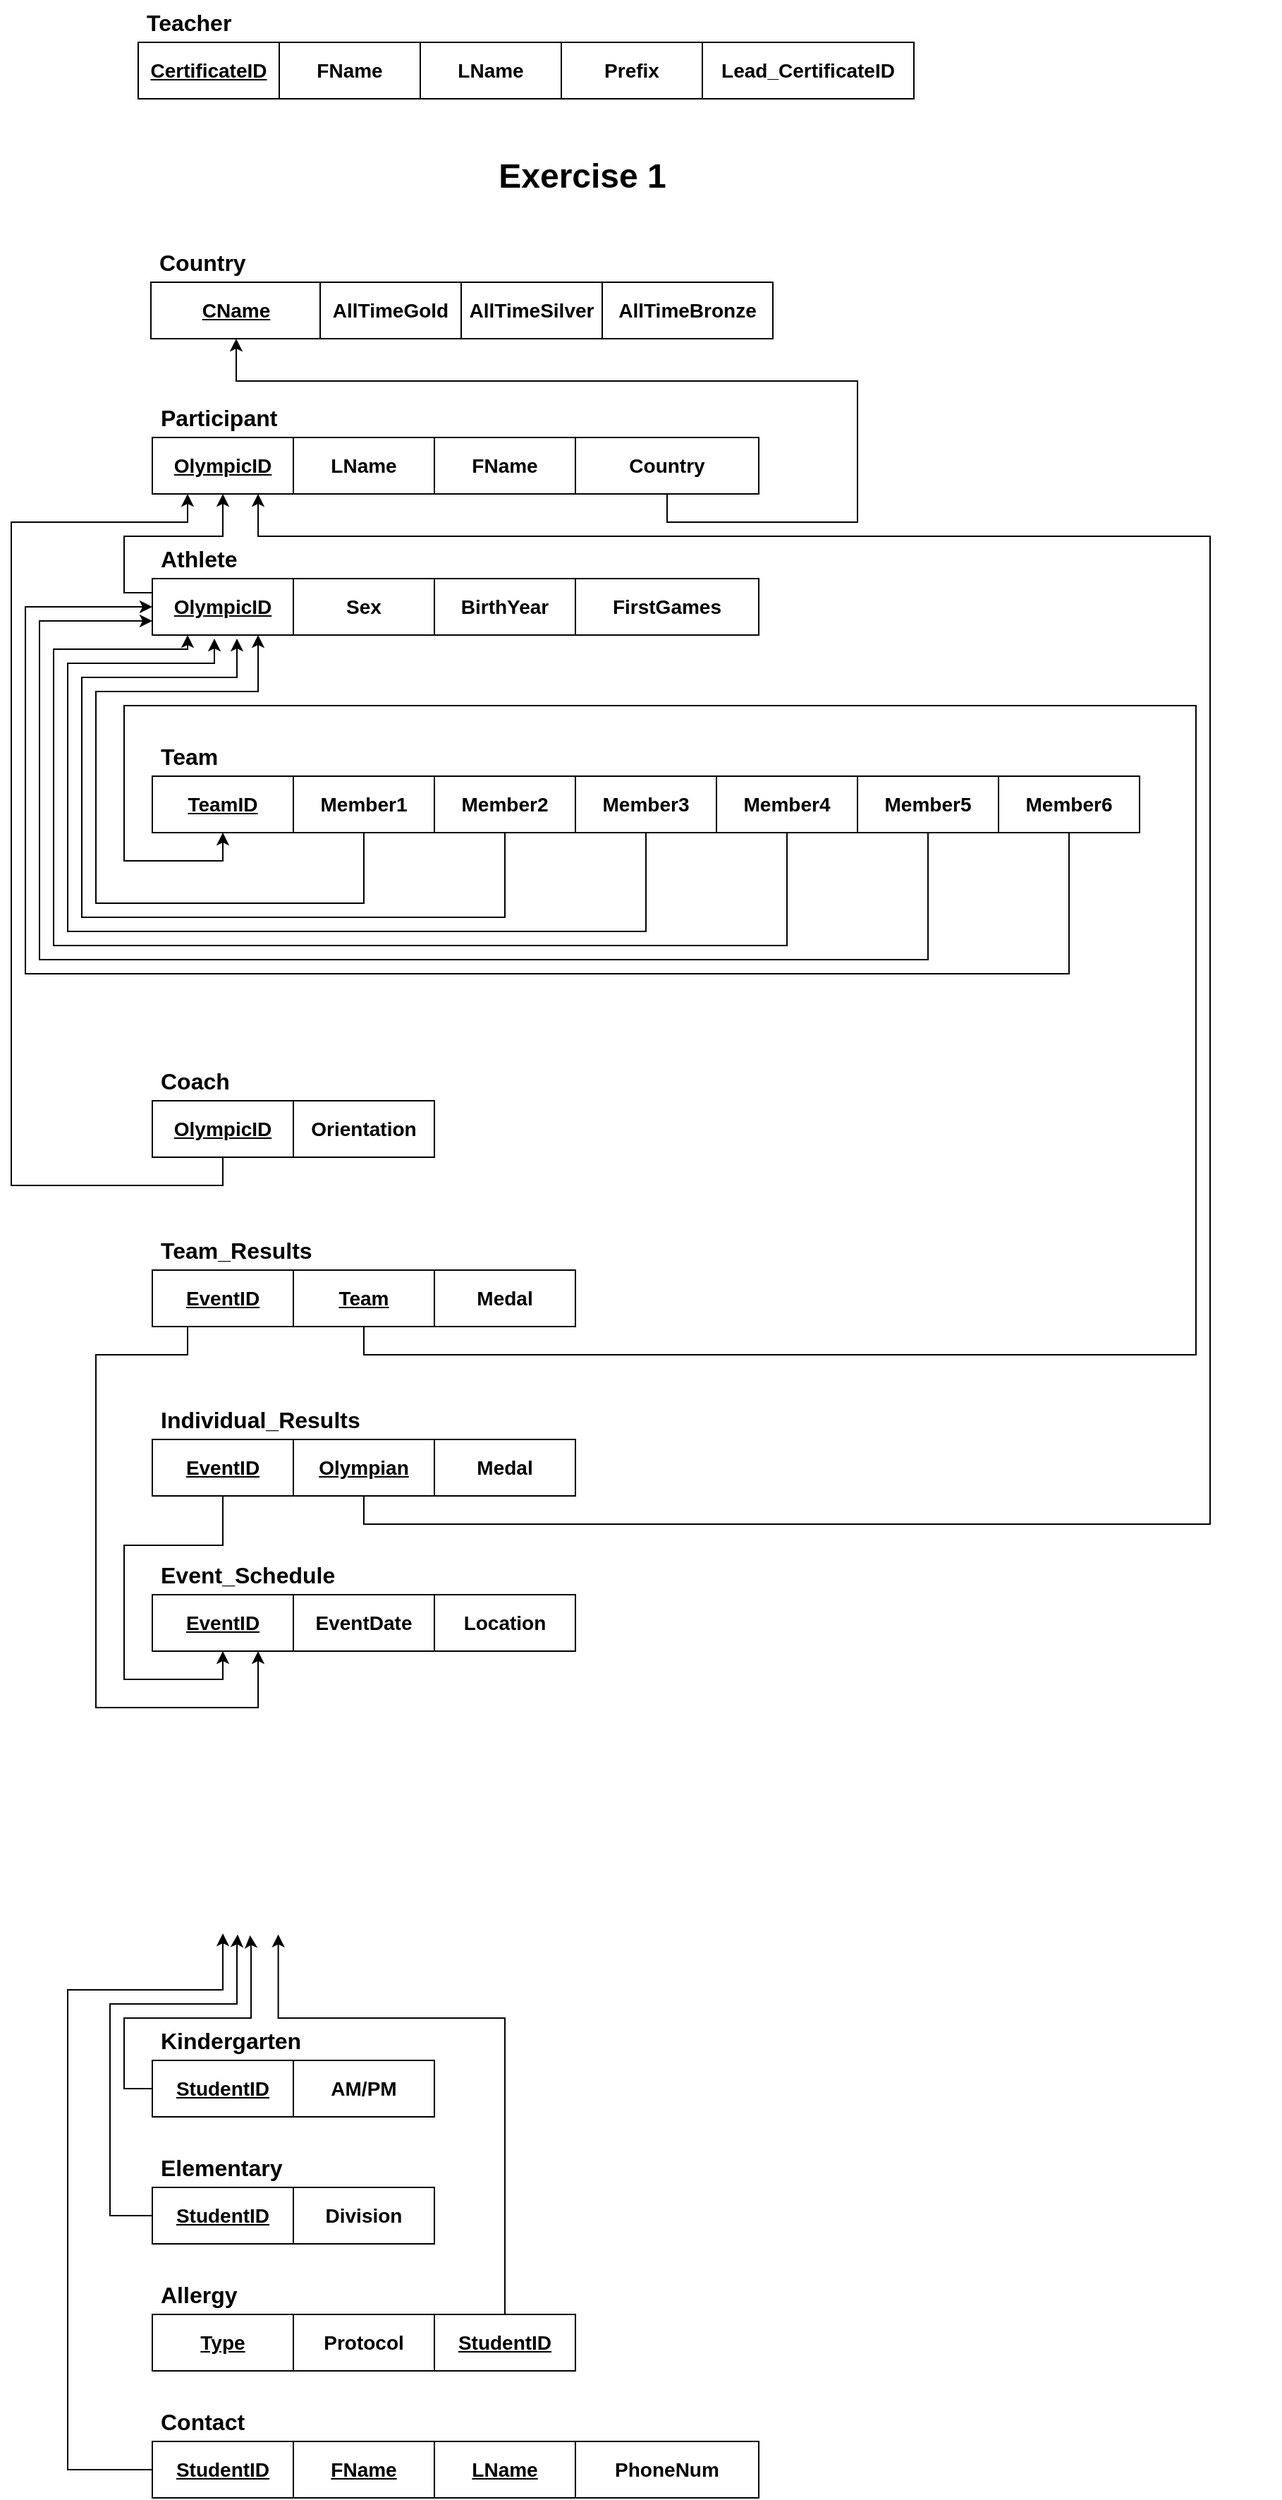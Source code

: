 <mxfile version="20.5.3" type="github" pages="6">
  <diagram id="fkgUVjqDa8qtbnefbboA" name="Exercise1">
    <mxGraphModel dx="920" dy="1632" grid="1" gridSize="10" guides="1" tooltips="1" connect="1" arrows="1" fold="1" page="1" pageScale="1" pageWidth="850" pageHeight="1100" math="0" shadow="0">
      <root>
        <mxCell id="0" />
        <mxCell id="1" parent="0" />
        <mxCell id="WLYjebceG5YYeLSwpXeC-32" value="" style="group" parent="1" vertex="1" connectable="0">
          <mxGeometry x="110" y="1010" width="200" height="70" as="geometry" />
        </mxCell>
        <mxCell id="WLYjebceG5YYeLSwpXeC-26" value="&lt;span style=&quot;font-size: 14px;&quot;&gt;&lt;b&gt;&lt;u&gt;StudentID&lt;/u&gt;&lt;/b&gt;&lt;/span&gt;" style="whiteSpace=wrap;html=1;align=center;" parent="WLYjebceG5YYeLSwpXeC-32" vertex="1">
          <mxGeometry y="30" width="100" height="40" as="geometry" />
        </mxCell>
        <mxCell id="WLYjebceG5YYeLSwpXeC-27" value="Kindergarten" style="text;strokeColor=none;fillColor=none;spacingLeft=4;spacingRight=4;overflow=hidden;rotatable=0;points=[[0,0.5],[1,0.5]];portConstraint=eastwest;fontSize=16;fontStyle=1" parent="WLYjebceG5YYeLSwpXeC-32" vertex="1">
          <mxGeometry width="140" height="30" as="geometry" />
        </mxCell>
        <mxCell id="WLYjebceG5YYeLSwpXeC-28" value="&lt;b&gt;&lt;font style=&quot;font-size: 14px;&quot;&gt;AM/PM&lt;/font&gt;&lt;/b&gt;" style="whiteSpace=wrap;html=1;align=center;" parent="WLYjebceG5YYeLSwpXeC-32" vertex="1">
          <mxGeometry x="100" y="30" width="100" height="40" as="geometry" />
        </mxCell>
        <mxCell id="WLYjebceG5YYeLSwpXeC-33" value="" style="group" parent="1" vertex="1" connectable="0">
          <mxGeometry x="110" y="1100" width="200" height="70" as="geometry" />
        </mxCell>
        <mxCell id="WLYjebceG5YYeLSwpXeC-34" value="&lt;span style=&quot;font-size: 14px;&quot;&gt;&lt;b&gt;&lt;u&gt;StudentID&lt;/u&gt;&lt;/b&gt;&lt;/span&gt;" style="whiteSpace=wrap;html=1;align=center;" parent="WLYjebceG5YYeLSwpXeC-33" vertex="1">
          <mxGeometry y="30" width="100" height="40" as="geometry" />
        </mxCell>
        <mxCell id="WLYjebceG5YYeLSwpXeC-35" value="Elementary" style="text;strokeColor=none;fillColor=none;spacingLeft=4;spacingRight=4;overflow=hidden;rotatable=0;points=[[0,0.5],[1,0.5]];portConstraint=eastwest;fontSize=16;fontStyle=1" parent="WLYjebceG5YYeLSwpXeC-33" vertex="1">
          <mxGeometry width="140" height="30" as="geometry" />
        </mxCell>
        <mxCell id="WLYjebceG5YYeLSwpXeC-36" value="&lt;b&gt;&lt;font style=&quot;font-size: 14px;&quot;&gt;Division&lt;/font&gt;&lt;/b&gt;" style="whiteSpace=wrap;html=1;align=center;" parent="WLYjebceG5YYeLSwpXeC-33" vertex="1">
          <mxGeometry x="100" y="30" width="100" height="40" as="geometry" />
        </mxCell>
        <mxCell id="WLYjebceG5YYeLSwpXeC-45" value="" style="group" parent="1" vertex="1" connectable="0">
          <mxGeometry x="110" y="1190" width="300" height="70" as="geometry" />
        </mxCell>
        <mxCell id="WLYjebceG5YYeLSwpXeC-46" value="&lt;font style=&quot;font-size: 14px;&quot;&gt;&lt;b&gt;&lt;u&gt;Type&lt;/u&gt;&lt;/b&gt;&lt;/font&gt;" style="whiteSpace=wrap;html=1;align=center;" parent="WLYjebceG5YYeLSwpXeC-45" vertex="1">
          <mxGeometry y="30" width="100" height="40" as="geometry" />
        </mxCell>
        <mxCell id="WLYjebceG5YYeLSwpXeC-47" value="Allergy" style="text;strokeColor=none;fillColor=none;spacingLeft=4;spacingRight=4;overflow=hidden;rotatable=0;points=[[0,0.5],[1,0.5]];portConstraint=eastwest;fontSize=16;fontStyle=1" parent="WLYjebceG5YYeLSwpXeC-45" vertex="1">
          <mxGeometry width="140" height="30" as="geometry" />
        </mxCell>
        <mxCell id="WLYjebceG5YYeLSwpXeC-48" value="&lt;font style=&quot;font-size: 14px;&quot;&gt;&lt;b&gt;Protocol&lt;/b&gt;&lt;/font&gt;" style="whiteSpace=wrap;html=1;align=center;" parent="WLYjebceG5YYeLSwpXeC-45" vertex="1">
          <mxGeometry x="100" y="30" width="100" height="40" as="geometry" />
        </mxCell>
        <mxCell id="WLYjebceG5YYeLSwpXeC-49" value="&lt;font style=&quot;font-size: 14px;&quot;&gt;&lt;b&gt;&lt;u&gt;StudentID&lt;/u&gt;&lt;/b&gt;&lt;/font&gt;" style="whiteSpace=wrap;html=1;align=center;" parent="WLYjebceG5YYeLSwpXeC-45" vertex="1">
          <mxGeometry x="200" y="30" width="100" height="40" as="geometry" />
        </mxCell>
        <mxCell id="WLYjebceG5YYeLSwpXeC-51" value="" style="group" parent="1" vertex="1" connectable="0">
          <mxGeometry x="110" y="-140" width="430" height="70" as="geometry" />
        </mxCell>
        <mxCell id="WLYjebceG5YYeLSwpXeC-38" value="&lt;font style=&quot;font-size: 14px;&quot;&gt;&lt;b&gt;&lt;u&gt;OlympicID&lt;/u&gt;&lt;/b&gt;&lt;/font&gt;" style="whiteSpace=wrap;html=1;align=center;" parent="WLYjebceG5YYeLSwpXeC-51" vertex="1">
          <mxGeometry y="30" width="100" height="40" as="geometry" />
        </mxCell>
        <mxCell id="WLYjebceG5YYeLSwpXeC-39" value="Participant" style="text;strokeColor=none;fillColor=none;spacingLeft=4;spacingRight=4;overflow=hidden;rotatable=0;points=[[0,0.5],[1,0.5]];portConstraint=eastwest;fontSize=16;fontStyle=1" parent="WLYjebceG5YYeLSwpXeC-51" vertex="1">
          <mxGeometry width="140" height="30" as="geometry" />
        </mxCell>
        <mxCell id="WLYjebceG5YYeLSwpXeC-40" value="&lt;font style=&quot;font-size: 14px;&quot;&gt;&lt;b&gt;LName&lt;/b&gt;&lt;/font&gt;" style="whiteSpace=wrap;html=1;align=center;" parent="WLYjebceG5YYeLSwpXeC-51" vertex="1">
          <mxGeometry x="100" y="30" width="100" height="40" as="geometry" />
        </mxCell>
        <mxCell id="WLYjebceG5YYeLSwpXeC-41" value="&lt;font style=&quot;font-size: 14px;&quot;&gt;&lt;b&gt;FName&lt;/b&gt;&lt;/font&gt;" style="whiteSpace=wrap;html=1;align=center;" parent="WLYjebceG5YYeLSwpXeC-51" vertex="1">
          <mxGeometry x="200" y="30" width="100" height="40" as="geometry" />
        </mxCell>
        <mxCell id="WLYjebceG5YYeLSwpXeC-50" value="&lt;span style=&quot;font-size: 14px;&quot;&gt;&lt;b&gt;Country&lt;/b&gt;&lt;/span&gt;" style="whiteSpace=wrap;html=1;align=center;" parent="WLYjebceG5YYeLSwpXeC-51" vertex="1">
          <mxGeometry x="300" y="30" width="130" height="40" as="geometry" />
        </mxCell>
        <mxCell id="WLYjebceG5YYeLSwpXeC-52" value="" style="group" parent="1" vertex="1" connectable="0">
          <mxGeometry x="110" y="1280" width="430" height="70" as="geometry" />
        </mxCell>
        <mxCell id="WLYjebceG5YYeLSwpXeC-53" value="&lt;font style=&quot;font-size: 14px;&quot;&gt;&lt;b&gt;&lt;u&gt;StudentID&lt;/u&gt;&lt;/b&gt;&lt;/font&gt;" style="whiteSpace=wrap;html=1;align=center;" parent="WLYjebceG5YYeLSwpXeC-52" vertex="1">
          <mxGeometry y="30" width="100" height="40" as="geometry" />
        </mxCell>
        <mxCell id="WLYjebceG5YYeLSwpXeC-54" value="Contact" style="text;strokeColor=none;fillColor=none;spacingLeft=4;spacingRight=4;overflow=hidden;rotatable=0;points=[[0,0.5],[1,0.5]];portConstraint=eastwest;fontSize=16;fontStyle=1" parent="WLYjebceG5YYeLSwpXeC-52" vertex="1">
          <mxGeometry width="140" height="30" as="geometry" />
        </mxCell>
        <mxCell id="WLYjebceG5YYeLSwpXeC-55" value="&lt;font style=&quot;font-size: 14px;&quot;&gt;&lt;b&gt;&lt;u&gt;FName&lt;/u&gt;&lt;/b&gt;&lt;/font&gt;" style="whiteSpace=wrap;html=1;align=center;" parent="WLYjebceG5YYeLSwpXeC-52" vertex="1">
          <mxGeometry x="100" y="30" width="100" height="40" as="geometry" />
        </mxCell>
        <mxCell id="WLYjebceG5YYeLSwpXeC-56" value="&lt;font style=&quot;font-size: 14px;&quot;&gt;&lt;b&gt;&lt;u&gt;LName&lt;/u&gt;&lt;/b&gt;&lt;/font&gt;" style="whiteSpace=wrap;html=1;align=center;" parent="WLYjebceG5YYeLSwpXeC-52" vertex="1">
          <mxGeometry x="200" y="30" width="100" height="40" as="geometry" />
        </mxCell>
        <mxCell id="WLYjebceG5YYeLSwpXeC-57" value="&lt;span style=&quot;font-size: 14px;&quot;&gt;&lt;b&gt;PhoneNum&lt;/b&gt;&lt;/span&gt;" style="whiteSpace=wrap;html=1;align=center;" parent="WLYjebceG5YYeLSwpXeC-52" vertex="1">
          <mxGeometry x="300" y="30" width="130" height="40" as="geometry" />
        </mxCell>
        <mxCell id="WLYjebceG5YYeLSwpXeC-71" style="edgeStyle=orthogonalEdgeStyle;rounded=0;orthogonalLoop=1;jettySize=auto;html=1;fontSize=14;exitX=0;exitY=0.5;exitDx=0;exitDy=0;entryX=0.693;entryY=1.034;entryDx=0;entryDy=0;entryPerimeter=0;" parent="1" source="WLYjebceG5YYeLSwpXeC-26" edge="1">
          <mxGeometry relative="1" as="geometry">
            <mxPoint x="179.3" y="951.36" as="targetPoint" />
            <Array as="points">
              <mxPoint x="90" y="1060" />
              <mxPoint x="90" y="1010" />
              <mxPoint x="180" y="1010" />
              <mxPoint x="180" y="960" />
              <mxPoint x="179" y="960" />
            </Array>
          </mxGeometry>
        </mxCell>
        <mxCell id="WLYjebceG5YYeLSwpXeC-72" style="edgeStyle=orthogonalEdgeStyle;rounded=0;orthogonalLoop=1;jettySize=auto;html=1;fontSize=14;entryX=0.605;entryY=1.019;entryDx=0;entryDy=0;entryPerimeter=0;" parent="1" source="WLYjebceG5YYeLSwpXeC-34" edge="1">
          <mxGeometry relative="1" as="geometry">
            <mxPoint x="170.5" y="950.76" as="targetPoint" />
            <Array as="points">
              <mxPoint x="80" y="1150" />
              <mxPoint x="80" y="1000" />
              <mxPoint x="170" y="1000" />
              <mxPoint x="170" y="960" />
            </Array>
          </mxGeometry>
        </mxCell>
        <mxCell id="WLYjebceG5YYeLSwpXeC-73" style="edgeStyle=orthogonalEdgeStyle;rounded=0;orthogonalLoop=1;jettySize=auto;html=1;fontSize=14;entryX=0.893;entryY=1.019;entryDx=0;entryDy=0;entryPerimeter=0;" parent="1" source="WLYjebceG5YYeLSwpXeC-49" edge="1">
          <mxGeometry relative="1" as="geometry">
            <mxPoint x="199.3" y="950.76" as="targetPoint" />
            <Array as="points">
              <mxPoint x="360" y="1010" />
              <mxPoint x="199" y="1010" />
            </Array>
          </mxGeometry>
        </mxCell>
        <mxCell id="WLYjebceG5YYeLSwpXeC-74" style="edgeStyle=orthogonalEdgeStyle;rounded=0;orthogonalLoop=1;jettySize=auto;html=1;fontSize=14;entryX=0.5;entryY=1;entryDx=0;entryDy=0;" parent="1" source="WLYjebceG5YYeLSwpXeC-53" edge="1">
          <mxGeometry relative="1" as="geometry">
            <mxPoint x="160" y="950" as="targetPoint" />
            <Array as="points">
              <mxPoint x="50" y="1330" />
              <mxPoint x="50" y="990" />
              <mxPoint x="160" y="990" />
            </Array>
          </mxGeometry>
        </mxCell>
        <mxCell id="yIpxxlvArV7YS1lQ74oM-1" value="" style="group" parent="1" vertex="1" connectable="0">
          <mxGeometry x="100" y="-420" width="550" height="70" as="geometry" />
        </mxCell>
        <mxCell id="WLYjebceG5YYeLSwpXeC-59" value="&lt;font style=&quot;font-size: 14px;&quot;&gt;&lt;b&gt;&lt;u&gt;CertificateID&lt;/u&gt;&lt;/b&gt;&lt;/font&gt;" style="whiteSpace=wrap;html=1;align=center;" parent="yIpxxlvArV7YS1lQ74oM-1" vertex="1">
          <mxGeometry y="30" width="100" height="40" as="geometry" />
        </mxCell>
        <mxCell id="WLYjebceG5YYeLSwpXeC-60" value="Teacher " style="text;strokeColor=none;fillColor=none;spacingLeft=4;spacingRight=4;overflow=hidden;rotatable=0;points=[[0,0.5],[1,0.5]];portConstraint=eastwest;fontSize=16;fontStyle=1" parent="yIpxxlvArV7YS1lQ74oM-1" vertex="1">
          <mxGeometry width="140" height="30" as="geometry" />
        </mxCell>
        <mxCell id="WLYjebceG5YYeLSwpXeC-61" value="&lt;font style=&quot;font-size: 14px;&quot;&gt;&lt;b&gt;FName&lt;/b&gt;&lt;/font&gt;" style="whiteSpace=wrap;html=1;align=center;" parent="yIpxxlvArV7YS1lQ74oM-1" vertex="1">
          <mxGeometry x="100" y="30" width="100" height="40" as="geometry" />
        </mxCell>
        <mxCell id="WLYjebceG5YYeLSwpXeC-62" value="&lt;font style=&quot;font-size: 14px;&quot;&gt;&lt;b&gt;LName&lt;/b&gt;&lt;/font&gt;" style="whiteSpace=wrap;html=1;align=center;" parent="yIpxxlvArV7YS1lQ74oM-1" vertex="1">
          <mxGeometry x="200" y="30" width="100" height="40" as="geometry" />
        </mxCell>
        <mxCell id="WLYjebceG5YYeLSwpXeC-63" value="&lt;font style=&quot;font-size: 14px;&quot;&gt;&lt;b&gt;Prefix&lt;/b&gt;&lt;/font&gt;" style="whiteSpace=wrap;html=1;align=center;" parent="yIpxxlvArV7YS1lQ74oM-1" vertex="1">
          <mxGeometry x="300" y="30" width="100" height="40" as="geometry" />
        </mxCell>
        <mxCell id="WLYjebceG5YYeLSwpXeC-64" value="&lt;font style=&quot;font-size: 14px;&quot;&gt;&lt;b&gt;Lead_CertificateID&lt;/b&gt;&lt;/font&gt;" style="whiteSpace=wrap;html=1;align=center;" parent="yIpxxlvArV7YS1lQ74oM-1" vertex="1">
          <mxGeometry x="400" y="30" width="150" height="40" as="geometry" />
        </mxCell>
        <mxCell id="naBzrRgHTgy_kbAwp0iV-1" value="&lt;font style=&quot;font-size: 24px;&quot;&gt;&lt;b&gt;Exercise 1&lt;/b&gt;&lt;/font&gt;" style="text;html=1;strokeColor=none;fillColor=none;align=center;verticalAlign=middle;whiteSpace=wrap;rounded=0;" parent="1" vertex="1">
          <mxGeometry x="310" y="-310" width="210" height="30" as="geometry" />
        </mxCell>
        <mxCell id="ZHnOaob2d1TdZAUsRYQm-3" value="" style="group" vertex="1" connectable="0" parent="1">
          <mxGeometry x="109" y="-250" width="441" height="70" as="geometry" />
        </mxCell>
        <mxCell id="WLYjebceG5YYeLSwpXeC-66" value="&lt;span style=&quot;font-size: 14px;&quot;&gt;&lt;b&gt;&lt;u&gt;CName&lt;/u&gt;&lt;/b&gt;&lt;/span&gt;" style="whiteSpace=wrap;html=1;align=center;" parent="ZHnOaob2d1TdZAUsRYQm-3" vertex="1">
          <mxGeometry y="30" width="121" height="40" as="geometry" />
        </mxCell>
        <mxCell id="WLYjebceG5YYeLSwpXeC-67" value="Country" style="text;strokeColor=none;fillColor=none;spacingLeft=4;spacingRight=4;overflow=hidden;rotatable=0;points=[[0,0.5],[1,0.5]];portConstraint=eastwest;fontSize=16;fontStyle=1" parent="ZHnOaob2d1TdZAUsRYQm-3" vertex="1">
          <mxGeometry width="140" height="30" as="geometry" />
        </mxCell>
        <mxCell id="WLYjebceG5YYeLSwpXeC-68" value="&lt;span style=&quot;font-size: 14px;&quot;&gt;&lt;b&gt;AllTimeGold&lt;/b&gt;&lt;/span&gt;" style="whiteSpace=wrap;html=1;align=center;" parent="ZHnOaob2d1TdZAUsRYQm-3" vertex="1">
          <mxGeometry x="120" y="30" width="100" height="40" as="geometry" />
        </mxCell>
        <mxCell id="ZHnOaob2d1TdZAUsRYQm-1" value="&lt;span style=&quot;font-size: 14px;&quot;&gt;&lt;b&gt;AllTimeSilver&lt;/b&gt;&lt;/span&gt;" style="whiteSpace=wrap;html=1;align=center;" vertex="1" parent="ZHnOaob2d1TdZAUsRYQm-3">
          <mxGeometry x="220" y="30" width="100" height="40" as="geometry" />
        </mxCell>
        <mxCell id="ZHnOaob2d1TdZAUsRYQm-2" value="&lt;span style=&quot;font-size: 14px;&quot;&gt;&lt;b&gt;AllTimeBronze&lt;/b&gt;&lt;/span&gt;" style="whiteSpace=wrap;html=1;align=center;" vertex="1" parent="ZHnOaob2d1TdZAUsRYQm-3">
          <mxGeometry x="320" y="30" width="121" height="40" as="geometry" />
        </mxCell>
        <mxCell id="ZHnOaob2d1TdZAUsRYQm-4" style="edgeStyle=orthogonalEdgeStyle;rounded=0;orthogonalLoop=1;jettySize=auto;html=1;exitX=0.5;exitY=1;exitDx=0;exitDy=0;entryX=0.5;entryY=1;entryDx=0;entryDy=0;" edge="1" parent="1" source="WLYjebceG5YYeLSwpXeC-50" target="WLYjebceG5YYeLSwpXeC-66">
          <mxGeometry relative="1" as="geometry">
            <Array as="points">
              <mxPoint x="475" y="-50" />
              <mxPoint x="610" y="-50" />
              <mxPoint x="610" y="-150" />
              <mxPoint x="170" y="-150" />
            </Array>
          </mxGeometry>
        </mxCell>
        <mxCell id="ZHnOaob2d1TdZAUsRYQm-5" value="" style="group" vertex="1" connectable="0" parent="1">
          <mxGeometry x="110" y="-40" width="430" height="70" as="geometry" />
        </mxCell>
        <mxCell id="ZHnOaob2d1TdZAUsRYQm-6" value="&lt;font style=&quot;font-size: 14px;&quot;&gt;&lt;b&gt;&lt;u&gt;OlympicID&lt;/u&gt;&lt;/b&gt;&lt;/font&gt;" style="whiteSpace=wrap;html=1;align=center;" vertex="1" parent="ZHnOaob2d1TdZAUsRYQm-5">
          <mxGeometry y="30" width="100" height="40" as="geometry" />
        </mxCell>
        <mxCell id="ZHnOaob2d1TdZAUsRYQm-7" value="Athlete" style="text;strokeColor=none;fillColor=none;spacingLeft=4;spacingRight=4;overflow=hidden;rotatable=0;points=[[0,0.5],[1,0.5]];portConstraint=eastwest;fontSize=16;fontStyle=1" vertex="1" parent="ZHnOaob2d1TdZAUsRYQm-5">
          <mxGeometry width="140" height="30" as="geometry" />
        </mxCell>
        <mxCell id="ZHnOaob2d1TdZAUsRYQm-8" value="&lt;font style=&quot;font-size: 14px;&quot;&gt;&lt;b&gt;Sex&lt;/b&gt;&lt;/font&gt;" style="whiteSpace=wrap;html=1;align=center;" vertex="1" parent="ZHnOaob2d1TdZAUsRYQm-5">
          <mxGeometry x="100" y="30" width="100" height="40" as="geometry" />
        </mxCell>
        <mxCell id="ZHnOaob2d1TdZAUsRYQm-9" value="&lt;font style=&quot;font-size: 14px;&quot;&gt;&lt;b&gt;BirthYear&lt;/b&gt;&lt;/font&gt;" style="whiteSpace=wrap;html=1;align=center;" vertex="1" parent="ZHnOaob2d1TdZAUsRYQm-5">
          <mxGeometry x="200" y="30" width="100" height="40" as="geometry" />
        </mxCell>
        <mxCell id="ZHnOaob2d1TdZAUsRYQm-10" value="&lt;span style=&quot;font-size: 14px;&quot;&gt;&lt;b&gt;FirstGames&lt;/b&gt;&lt;/span&gt;" style="whiteSpace=wrap;html=1;align=center;" vertex="1" parent="ZHnOaob2d1TdZAUsRYQm-5">
          <mxGeometry x="300" y="30" width="130" height="40" as="geometry" />
        </mxCell>
        <mxCell id="ZHnOaob2d1TdZAUsRYQm-11" value="" style="group" vertex="1" connectable="0" parent="1">
          <mxGeometry x="110" y="100" width="800" height="70" as="geometry" />
        </mxCell>
        <mxCell id="ZHnOaob2d1TdZAUsRYQm-12" value="&lt;font style=&quot;font-size: 14px;&quot;&gt;&lt;b&gt;&lt;u&gt;TeamID&lt;/u&gt;&lt;/b&gt;&lt;/font&gt;" style="whiteSpace=wrap;html=1;align=center;" vertex="1" parent="ZHnOaob2d1TdZAUsRYQm-11">
          <mxGeometry y="30" width="100.0" height="40" as="geometry" />
        </mxCell>
        <mxCell id="ZHnOaob2d1TdZAUsRYQm-13" value="Team" style="text;strokeColor=none;fillColor=none;spacingLeft=4;spacingRight=4;overflow=hidden;rotatable=0;points=[[0,0.5],[1,0.5]];portConstraint=eastwest;fontSize=16;fontStyle=1" vertex="1" parent="ZHnOaob2d1TdZAUsRYQm-11">
          <mxGeometry width="140" height="30" as="geometry" />
        </mxCell>
        <mxCell id="ZHnOaob2d1TdZAUsRYQm-14" value="&lt;font style=&quot;font-size: 14px;&quot;&gt;&lt;b&gt;Member1&lt;/b&gt;&lt;/font&gt;" style="whiteSpace=wrap;html=1;align=center;" vertex="1" parent="ZHnOaob2d1TdZAUsRYQm-11">
          <mxGeometry x="100.0" y="30" width="100.0" height="40" as="geometry" />
        </mxCell>
        <mxCell id="ZHnOaob2d1TdZAUsRYQm-15" value="&lt;font style=&quot;font-size: 14px;&quot;&gt;&lt;b&gt;Member2&lt;/b&gt;&lt;/font&gt;" style="whiteSpace=wrap;html=1;align=center;" vertex="1" parent="ZHnOaob2d1TdZAUsRYQm-11">
          <mxGeometry x="200.0" y="30" width="100.0" height="40" as="geometry" />
        </mxCell>
        <mxCell id="ZHnOaob2d1TdZAUsRYQm-16" value="&lt;font style=&quot;font-size: 14px;&quot;&gt;&lt;b&gt;Member3&lt;/b&gt;&lt;/font&gt;" style="whiteSpace=wrap;html=1;align=center;" vertex="1" parent="ZHnOaob2d1TdZAUsRYQm-11">
          <mxGeometry x="300" y="30" width="100.0" height="40" as="geometry" />
        </mxCell>
        <mxCell id="ZHnOaob2d1TdZAUsRYQm-17" value="&lt;font style=&quot;font-size: 14px;&quot;&gt;&lt;b&gt;Member4&lt;/b&gt;&lt;/font&gt;" style="whiteSpace=wrap;html=1;align=center;" vertex="1" parent="ZHnOaob2d1TdZAUsRYQm-11">
          <mxGeometry x="400.0" y="30" width="100.0" height="40" as="geometry" />
        </mxCell>
        <mxCell id="ZHnOaob2d1TdZAUsRYQm-18" value="&lt;font style=&quot;font-size: 14px;&quot;&gt;&lt;b&gt;Member5&lt;/b&gt;&lt;/font&gt;" style="whiteSpace=wrap;html=1;align=center;" vertex="1" parent="ZHnOaob2d1TdZAUsRYQm-11">
          <mxGeometry x="500.0" y="30" width="100.0" height="40" as="geometry" />
        </mxCell>
        <mxCell id="ZHnOaob2d1TdZAUsRYQm-19" value="&lt;font style=&quot;font-size: 14px;&quot;&gt;&lt;b&gt;Member6&lt;/b&gt;&lt;/font&gt;" style="whiteSpace=wrap;html=1;align=center;" vertex="1" parent="ZHnOaob2d1TdZAUsRYQm-11">
          <mxGeometry x="600" y="30" width="100.0" height="40" as="geometry" />
        </mxCell>
        <mxCell id="ZHnOaob2d1TdZAUsRYQm-22" style="edgeStyle=orthogonalEdgeStyle;rounded=0;orthogonalLoop=1;jettySize=auto;html=1;exitX=0.5;exitY=1;exitDx=0;exitDy=0;entryX=0.75;entryY=1;entryDx=0;entryDy=0;" edge="1" parent="1" source="ZHnOaob2d1TdZAUsRYQm-14" target="ZHnOaob2d1TdZAUsRYQm-6">
          <mxGeometry relative="1" as="geometry">
            <mxPoint x="70" y="60" as="targetPoint" />
            <Array as="points">
              <mxPoint x="260" y="220" />
              <mxPoint x="70" y="220" />
              <mxPoint x="70" y="70" />
              <mxPoint x="185" y="70" />
            </Array>
          </mxGeometry>
        </mxCell>
        <mxCell id="ZHnOaob2d1TdZAUsRYQm-23" style="edgeStyle=orthogonalEdgeStyle;rounded=0;orthogonalLoop=1;jettySize=auto;html=1;exitX=0.5;exitY=1;exitDx=0;exitDy=0;entryX=0.6;entryY=1.063;entryDx=0;entryDy=0;entryPerimeter=0;" edge="1" parent="1" source="ZHnOaob2d1TdZAUsRYQm-15" target="ZHnOaob2d1TdZAUsRYQm-6">
          <mxGeometry relative="1" as="geometry">
            <Array as="points">
              <mxPoint x="360" y="230" />
              <mxPoint x="60" y="230" />
              <mxPoint x="60" y="60" />
              <mxPoint x="170" y="60" />
            </Array>
          </mxGeometry>
        </mxCell>
        <mxCell id="ZHnOaob2d1TdZAUsRYQm-24" style="edgeStyle=orthogonalEdgeStyle;rounded=0;orthogonalLoop=1;jettySize=auto;html=1;exitX=0.5;exitY=1;exitDx=0;exitDy=0;entryX=0.44;entryY=1.063;entryDx=0;entryDy=0;entryPerimeter=0;" edge="1" parent="1" source="ZHnOaob2d1TdZAUsRYQm-16" target="ZHnOaob2d1TdZAUsRYQm-6">
          <mxGeometry relative="1" as="geometry">
            <Array as="points">
              <mxPoint x="460" y="240" />
              <mxPoint x="50" y="240" />
              <mxPoint x="50" y="50" />
              <mxPoint x="154" y="50" />
            </Array>
          </mxGeometry>
        </mxCell>
        <mxCell id="ZHnOaob2d1TdZAUsRYQm-25" style="edgeStyle=orthogonalEdgeStyle;rounded=0;orthogonalLoop=1;jettySize=auto;html=1;exitX=0.5;exitY=1;exitDx=0;exitDy=0;entryX=0.25;entryY=1;entryDx=0;entryDy=0;" edge="1" parent="1" source="ZHnOaob2d1TdZAUsRYQm-17" target="ZHnOaob2d1TdZAUsRYQm-6">
          <mxGeometry relative="1" as="geometry">
            <Array as="points">
              <mxPoint x="560" y="250" />
              <mxPoint x="40" y="250" />
              <mxPoint x="40" y="40" />
              <mxPoint x="135" y="40" />
            </Array>
          </mxGeometry>
        </mxCell>
        <mxCell id="ZHnOaob2d1TdZAUsRYQm-27" style="edgeStyle=orthogonalEdgeStyle;rounded=0;orthogonalLoop=1;jettySize=auto;html=1;exitX=0.5;exitY=1;exitDx=0;exitDy=0;entryX=0;entryY=0.75;entryDx=0;entryDy=0;" edge="1" parent="1" source="ZHnOaob2d1TdZAUsRYQm-18" target="ZHnOaob2d1TdZAUsRYQm-6">
          <mxGeometry relative="1" as="geometry">
            <Array as="points">
              <mxPoint x="660" y="260" />
              <mxPoint x="30" y="260" />
              <mxPoint x="30" y="20" />
            </Array>
          </mxGeometry>
        </mxCell>
        <mxCell id="ZHnOaob2d1TdZAUsRYQm-28" style="edgeStyle=orthogonalEdgeStyle;rounded=0;orthogonalLoop=1;jettySize=auto;html=1;exitX=0.5;exitY=1;exitDx=0;exitDy=0;entryX=0;entryY=0.5;entryDx=0;entryDy=0;" edge="1" parent="1" source="ZHnOaob2d1TdZAUsRYQm-19" target="ZHnOaob2d1TdZAUsRYQm-6">
          <mxGeometry relative="1" as="geometry">
            <Array as="points">
              <mxPoint x="760" y="270" />
              <mxPoint x="20" y="270" />
              <mxPoint x="20" y="10" />
            </Array>
          </mxGeometry>
        </mxCell>
        <mxCell id="ZHnOaob2d1TdZAUsRYQm-29" style="edgeStyle=orthogonalEdgeStyle;rounded=0;orthogonalLoop=1;jettySize=auto;html=1;exitX=0;exitY=0.25;exitDx=0;exitDy=0;entryX=0.5;entryY=1;entryDx=0;entryDy=0;" edge="1" parent="1" source="ZHnOaob2d1TdZAUsRYQm-6" target="WLYjebceG5YYeLSwpXeC-38">
          <mxGeometry relative="1" as="geometry" />
        </mxCell>
        <mxCell id="ZHnOaob2d1TdZAUsRYQm-30" value="" style="group" vertex="1" connectable="0" parent="1">
          <mxGeometry x="110" y="450" width="300" height="70" as="geometry" />
        </mxCell>
        <mxCell id="ZHnOaob2d1TdZAUsRYQm-31" value="&lt;font style=&quot;font-size: 14px;&quot;&gt;&lt;b&gt;&lt;u&gt;EventID&lt;/u&gt;&lt;/b&gt;&lt;/font&gt;" style="whiteSpace=wrap;html=1;align=center;" vertex="1" parent="ZHnOaob2d1TdZAUsRYQm-30">
          <mxGeometry y="30" width="100" height="40" as="geometry" />
        </mxCell>
        <mxCell id="ZHnOaob2d1TdZAUsRYQm-32" value="Team_Results" style="text;strokeColor=none;fillColor=none;spacingLeft=4;spacingRight=4;overflow=hidden;rotatable=0;points=[[0,0.5],[1,0.5]];portConstraint=eastwest;fontSize=16;fontStyle=1" vertex="1" parent="ZHnOaob2d1TdZAUsRYQm-30">
          <mxGeometry width="140" height="30" as="geometry" />
        </mxCell>
        <mxCell id="ZHnOaob2d1TdZAUsRYQm-33" value="&lt;font style=&quot;font-size: 14px;&quot;&gt;&lt;b&gt;&lt;u&gt;Team&lt;/u&gt;&lt;/b&gt;&lt;/font&gt;" style="whiteSpace=wrap;html=1;align=center;" vertex="1" parent="ZHnOaob2d1TdZAUsRYQm-30">
          <mxGeometry x="100" y="30" width="100" height="40" as="geometry" />
        </mxCell>
        <mxCell id="ZHnOaob2d1TdZAUsRYQm-34" value="&lt;font style=&quot;font-size: 14px;&quot;&gt;&lt;b&gt;Medal&lt;/b&gt;&lt;/font&gt;" style="whiteSpace=wrap;html=1;align=center;" vertex="1" parent="ZHnOaob2d1TdZAUsRYQm-30">
          <mxGeometry x="200" y="30" width="100" height="40" as="geometry" />
        </mxCell>
        <mxCell id="ZHnOaob2d1TdZAUsRYQm-35" value="" style="group" vertex="1" connectable="0" parent="1">
          <mxGeometry x="110" y="330" width="200" height="70" as="geometry" />
        </mxCell>
        <mxCell id="ZHnOaob2d1TdZAUsRYQm-36" value="&lt;span style=&quot;font-size: 14px;&quot;&gt;&lt;b&gt;&lt;u&gt;OlympicID&lt;/u&gt;&lt;/b&gt;&lt;/span&gt;" style="whiteSpace=wrap;html=1;align=center;" vertex="1" parent="ZHnOaob2d1TdZAUsRYQm-35">
          <mxGeometry y="30" width="100" height="40" as="geometry" />
        </mxCell>
        <mxCell id="ZHnOaob2d1TdZAUsRYQm-37" value="Coach" style="text;strokeColor=none;fillColor=none;spacingLeft=4;spacingRight=4;overflow=hidden;rotatable=0;points=[[0,0.5],[1,0.5]];portConstraint=eastwest;fontSize=16;fontStyle=1" vertex="1" parent="ZHnOaob2d1TdZAUsRYQm-35">
          <mxGeometry width="140" height="30" as="geometry" />
        </mxCell>
        <mxCell id="ZHnOaob2d1TdZAUsRYQm-38" value="&lt;b&gt;&lt;font style=&quot;font-size: 14px;&quot;&gt;Orientation&lt;/font&gt;&lt;/b&gt;" style="whiteSpace=wrap;html=1;align=center;" vertex="1" parent="ZHnOaob2d1TdZAUsRYQm-35">
          <mxGeometry x="100" y="30" width="100" height="40" as="geometry" />
        </mxCell>
        <mxCell id="ZHnOaob2d1TdZAUsRYQm-39" style="edgeStyle=orthogonalEdgeStyle;rounded=0;orthogonalLoop=1;jettySize=auto;html=1;exitX=0.5;exitY=1;exitDx=0;exitDy=0;entryX=0.25;entryY=1;entryDx=0;entryDy=0;" edge="1" parent="1" source="ZHnOaob2d1TdZAUsRYQm-36" target="WLYjebceG5YYeLSwpXeC-38">
          <mxGeometry relative="1" as="geometry">
            <Array as="points">
              <mxPoint x="160" y="420" />
              <mxPoint x="10" y="420" />
              <mxPoint x="10" y="-50" />
              <mxPoint x="135" y="-50" />
            </Array>
          </mxGeometry>
        </mxCell>
        <mxCell id="ZHnOaob2d1TdZAUsRYQm-40" value="" style="group" vertex="1" connectable="0" parent="1">
          <mxGeometry x="110" y="570" width="300" height="70" as="geometry" />
        </mxCell>
        <mxCell id="ZHnOaob2d1TdZAUsRYQm-41" value="&lt;font style=&quot;font-size: 14px;&quot;&gt;&lt;b&gt;&lt;u&gt;EventID&lt;/u&gt;&lt;/b&gt;&lt;/font&gt;" style="whiteSpace=wrap;html=1;align=center;" vertex="1" parent="ZHnOaob2d1TdZAUsRYQm-40">
          <mxGeometry y="30" width="100" height="40" as="geometry" />
        </mxCell>
        <mxCell id="ZHnOaob2d1TdZAUsRYQm-42" value="Individual_Results" style="text;strokeColor=none;fillColor=none;spacingLeft=4;spacingRight=4;overflow=hidden;rotatable=0;points=[[0,0.5],[1,0.5]];portConstraint=eastwest;fontSize=16;fontStyle=1" vertex="1" parent="ZHnOaob2d1TdZAUsRYQm-40">
          <mxGeometry width="170" height="30" as="geometry" />
        </mxCell>
        <mxCell id="ZHnOaob2d1TdZAUsRYQm-43" value="&lt;font style=&quot;font-size: 14px;&quot;&gt;&lt;b&gt;&lt;u&gt;Olympian&lt;/u&gt;&lt;/b&gt;&lt;/font&gt;" style="whiteSpace=wrap;html=1;align=center;" vertex="1" parent="ZHnOaob2d1TdZAUsRYQm-40">
          <mxGeometry x="100" y="30" width="100" height="40" as="geometry" />
        </mxCell>
        <mxCell id="ZHnOaob2d1TdZAUsRYQm-44" value="&lt;font style=&quot;font-size: 14px;&quot;&gt;&lt;b&gt;Medal&lt;/b&gt;&lt;/font&gt;" style="whiteSpace=wrap;html=1;align=center;" vertex="1" parent="ZHnOaob2d1TdZAUsRYQm-40">
          <mxGeometry x="200" y="30" width="100" height="40" as="geometry" />
        </mxCell>
        <mxCell id="ZHnOaob2d1TdZAUsRYQm-45" value="" style="group" vertex="1" connectable="0" parent="1">
          <mxGeometry x="110" y="680" width="300" height="70" as="geometry" />
        </mxCell>
        <mxCell id="ZHnOaob2d1TdZAUsRYQm-46" value="&lt;font style=&quot;font-size: 14px;&quot;&gt;&lt;b&gt;&lt;u&gt;EventID&lt;/u&gt;&lt;/b&gt;&lt;/font&gt;" style="whiteSpace=wrap;html=1;align=center;" vertex="1" parent="ZHnOaob2d1TdZAUsRYQm-45">
          <mxGeometry y="30" width="100" height="40" as="geometry" />
        </mxCell>
        <mxCell id="ZHnOaob2d1TdZAUsRYQm-47" value="Event_Schedule" style="text;strokeColor=none;fillColor=none;spacingLeft=4;spacingRight=4;overflow=hidden;rotatable=0;points=[[0,0.5],[1,0.5]];portConstraint=eastwest;fontSize=16;fontStyle=1" vertex="1" parent="ZHnOaob2d1TdZAUsRYQm-45">
          <mxGeometry width="140" height="30" as="geometry" />
        </mxCell>
        <mxCell id="ZHnOaob2d1TdZAUsRYQm-48" value="&lt;font style=&quot;font-size: 14px;&quot;&gt;&lt;b&gt;EventDate&lt;/b&gt;&lt;/font&gt;" style="whiteSpace=wrap;html=1;align=center;" vertex="1" parent="ZHnOaob2d1TdZAUsRYQm-45">
          <mxGeometry x="100" y="30" width="100" height="40" as="geometry" />
        </mxCell>
        <mxCell id="ZHnOaob2d1TdZAUsRYQm-49" value="&lt;font style=&quot;font-size: 14px;&quot;&gt;&lt;b&gt;Location&lt;/b&gt;&lt;/font&gt;" style="whiteSpace=wrap;html=1;align=center;" vertex="1" parent="ZHnOaob2d1TdZAUsRYQm-45">
          <mxGeometry x="200" y="30" width="100" height="40" as="geometry" />
        </mxCell>
        <mxCell id="ZHnOaob2d1TdZAUsRYQm-51" style="edgeStyle=orthogonalEdgeStyle;rounded=0;orthogonalLoop=1;jettySize=auto;html=1;exitX=0.25;exitY=1;exitDx=0;exitDy=0;entryX=0.75;entryY=1;entryDx=0;entryDy=0;" edge="1" parent="1" source="ZHnOaob2d1TdZAUsRYQm-31" target="ZHnOaob2d1TdZAUsRYQm-46">
          <mxGeometry relative="1" as="geometry">
            <Array as="points">
              <mxPoint x="135" y="540" />
              <mxPoint x="70" y="540" />
              <mxPoint x="70" y="790" />
              <mxPoint x="185" y="790" />
            </Array>
          </mxGeometry>
        </mxCell>
        <mxCell id="ZHnOaob2d1TdZAUsRYQm-52" style="edgeStyle=orthogonalEdgeStyle;rounded=0;orthogonalLoop=1;jettySize=auto;html=1;exitX=0.5;exitY=1;exitDx=0;exitDy=0;entryX=0.5;entryY=1;entryDx=0;entryDy=0;" edge="1" parent="1" source="ZHnOaob2d1TdZAUsRYQm-41" target="ZHnOaob2d1TdZAUsRYQm-46">
          <mxGeometry relative="1" as="geometry" />
        </mxCell>
        <mxCell id="ZHnOaob2d1TdZAUsRYQm-53" style="edgeStyle=orthogonalEdgeStyle;rounded=0;orthogonalLoop=1;jettySize=auto;html=1;exitX=0.5;exitY=1;exitDx=0;exitDy=0;entryX=0.5;entryY=1;entryDx=0;entryDy=0;" edge="1" parent="1" source="ZHnOaob2d1TdZAUsRYQm-33" target="ZHnOaob2d1TdZAUsRYQm-12">
          <mxGeometry relative="1" as="geometry">
            <Array as="points">
              <mxPoint x="260" y="540" />
              <mxPoint x="850" y="540" />
              <mxPoint x="850" y="80" />
              <mxPoint x="90" y="80" />
              <mxPoint x="90" y="190" />
              <mxPoint x="160" y="190" />
            </Array>
          </mxGeometry>
        </mxCell>
        <mxCell id="ZHnOaob2d1TdZAUsRYQm-54" style="edgeStyle=orthogonalEdgeStyle;rounded=0;orthogonalLoop=1;jettySize=auto;html=1;exitX=0.5;exitY=1;exitDx=0;exitDy=0;entryX=0.75;entryY=1;entryDx=0;entryDy=0;" edge="1" parent="1" source="ZHnOaob2d1TdZAUsRYQm-43" target="WLYjebceG5YYeLSwpXeC-38">
          <mxGeometry relative="1" as="geometry">
            <Array as="points">
              <mxPoint x="260" y="660" />
              <mxPoint x="860" y="660" />
              <mxPoint x="860" y="-40" />
              <mxPoint x="185" y="-40" />
            </Array>
          </mxGeometry>
        </mxCell>
      </root>
    </mxGraphModel>
  </diagram>
  <diagram id="_MWcko1bxxN7gi3737Jp" name="Exercise2A">
    <mxGraphModel dx="1455" dy="1028" grid="1" gridSize="10" guides="1" tooltips="1" connect="1" arrows="1" fold="1" page="1" pageScale="1" pageWidth="850" pageHeight="1100" math="0" shadow="0">
      <root>
        <mxCell id="0" />
        <mxCell id="1" parent="0" />
        <mxCell id="7xPcIExGdfzdHn3CwIyA-1" value="" style="group" parent="1" vertex="1" connectable="0">
          <mxGeometry x="110" y="590" width="430" height="70" as="geometry" />
        </mxCell>
        <mxCell id="7xPcIExGdfzdHn3CwIyA-2" value="&lt;font style=&quot;font-size: 14px;&quot;&gt;&lt;b&gt;Date&lt;/b&gt;&lt;/font&gt;" style="whiteSpace=wrap;html=1;align=center;" parent="7xPcIExGdfzdHn3CwIyA-1" vertex="1">
          <mxGeometry y="30" width="100" height="40" as="geometry" />
        </mxCell>
        <mxCell id="7xPcIExGdfzdHn3CwIyA-3" value="SALE" style="text;strokeColor=none;fillColor=none;spacingLeft=4;spacingRight=4;overflow=hidden;rotatable=0;points=[[0,0.5],[1,0.5]];portConstraint=eastwest;fontSize=16;fontStyle=1" parent="7xPcIExGdfzdHn3CwIyA-1" vertex="1">
          <mxGeometry width="140" height="30" as="geometry" />
        </mxCell>
        <mxCell id="7xPcIExGdfzdHn3CwIyA-4" value="&lt;font style=&quot;font-size: 14px;&quot;&gt;&lt;b&gt;&lt;u&gt;Ssn&lt;/u&gt;&lt;/b&gt;&lt;/font&gt;" style="whiteSpace=wrap;html=1;align=center;" parent="7xPcIExGdfzdHn3CwIyA-1" vertex="1">
          <mxGeometry x="100" y="30" width="100" height="40" as="geometry" />
        </mxCell>
        <mxCell id="7xPcIExGdfzdHn3CwIyA-5" value="&lt;font style=&quot;font-size: 14px;&quot;&gt;&lt;b&gt;&lt;u&gt;Sid&lt;/u&gt;&lt;/b&gt;&lt;/font&gt;" style="whiteSpace=wrap;html=1;align=center;" parent="7xPcIExGdfzdHn3CwIyA-1" vertex="1">
          <mxGeometry x="200" y="30" width="100" height="40" as="geometry" />
        </mxCell>
        <mxCell id="7xPcIExGdfzdHn3CwIyA-6" value="&lt;span style=&quot;font-size: 14px;&quot;&gt;&lt;b&gt;&lt;u&gt;VIN&lt;/u&gt;&lt;/b&gt;&lt;/span&gt;" style="whiteSpace=wrap;html=1;align=center;" parent="7xPcIExGdfzdHn3CwIyA-1" vertex="1">
          <mxGeometry x="300" y="30" width="130" height="40" as="geometry" />
        </mxCell>
        <mxCell id="Lnoe2EdHx68IhaMHQHWd-1" value="" style="group" parent="1" vertex="1" connectable="0">
          <mxGeometry x="110" y="680" width="300" height="70" as="geometry" />
        </mxCell>
        <mxCell id="Lnoe2EdHx68IhaMHQHWd-2" value="&lt;font style=&quot;font-size: 14px;&quot;&gt;&lt;b&gt;&lt;u&gt;VIN&lt;/u&gt;&lt;/b&gt;&lt;/font&gt;" style="whiteSpace=wrap;html=1;align=center;" parent="Lnoe2EdHx68IhaMHQHWd-1" vertex="1">
          <mxGeometry y="30" width="100" height="40" as="geometry" />
        </mxCell>
        <mxCell id="Lnoe2EdHx68IhaMHQHWd-3" value="VEHICLE" style="text;strokeColor=none;fillColor=none;spacingLeft=4;spacingRight=4;overflow=hidden;rotatable=0;points=[[0,0.5],[1,0.5]];portConstraint=eastwest;fontSize=16;fontStyle=1" parent="Lnoe2EdHx68IhaMHQHWd-1" vertex="1">
          <mxGeometry width="140" height="30" as="geometry" />
        </mxCell>
        <mxCell id="Lnoe2EdHx68IhaMHQHWd-4" value="&lt;font style=&quot;font-size: 14px;&quot;&gt;&lt;b&gt;Model&lt;/b&gt;&lt;/font&gt;" style="whiteSpace=wrap;html=1;align=center;" parent="Lnoe2EdHx68IhaMHQHWd-1" vertex="1">
          <mxGeometry x="100" y="30" width="100" height="40" as="geometry" />
        </mxCell>
        <mxCell id="Lnoe2EdHx68IhaMHQHWd-5" value="&lt;span style=&quot;font-size: 14px;&quot;&gt;&lt;b&gt;Price&lt;/b&gt;&lt;/span&gt;" style="whiteSpace=wrap;html=1;align=center;" parent="Lnoe2EdHx68IhaMHQHWd-1" vertex="1">
          <mxGeometry x="200" y="30" width="100" height="40" as="geometry" />
        </mxCell>
        <mxCell id="Q0EJDe2DBLiD63qZeUDY-1" value="" style="group" parent="1" vertex="1" connectable="0">
          <mxGeometry x="110" y="500" width="500" height="70" as="geometry" />
        </mxCell>
        <mxCell id="Q0EJDe2DBLiD63qZeUDY-2" value="&lt;font style=&quot;font-size: 14px;&quot;&gt;&lt;b&gt;&lt;u&gt;Ssn&lt;/u&gt;&lt;/b&gt;&lt;/font&gt;" style="whiteSpace=wrap;html=1;align=center;" parent="Q0EJDe2DBLiD63qZeUDY-1" vertex="1">
          <mxGeometry y="30" width="100" height="40" as="geometry" />
        </mxCell>
        <mxCell id="Q0EJDe2DBLiD63qZeUDY-3" value="CUSTOMER" style="text;strokeColor=none;fillColor=none;spacingLeft=4;spacingRight=4;overflow=hidden;rotatable=0;points=[[0,0.5],[1,0.5]];portConstraint=eastwest;fontSize=16;fontStyle=1" parent="Q0EJDe2DBLiD63qZeUDY-1" vertex="1">
          <mxGeometry width="140" height="30" as="geometry" />
        </mxCell>
        <mxCell id="Q0EJDe2DBLiD63qZeUDY-4" value="&lt;font style=&quot;font-size: 14px;&quot;&gt;&lt;b&gt;Name&lt;/b&gt;&lt;/font&gt;" style="whiteSpace=wrap;html=1;align=center;" parent="Q0EJDe2DBLiD63qZeUDY-1" vertex="1">
          <mxGeometry x="100" y="30" width="100" height="40" as="geometry" />
        </mxCell>
        <mxCell id="Q0EJDe2DBLiD63qZeUDY-5" value="&lt;b style=&quot;font-size: 14px;&quot;&gt;City&lt;/b&gt;" style="whiteSpace=wrap;html=1;align=center;" parent="Q0EJDe2DBLiD63qZeUDY-1" vertex="1">
          <mxGeometry x="200" y="30" width="100" height="40" as="geometry" />
        </mxCell>
        <mxCell id="Q0EJDe2DBLiD63qZeUDY-6" value="&lt;font style=&quot;font-size: 14px;&quot;&gt;&lt;b&gt;State&lt;/b&gt;&lt;/font&gt;" style="whiteSpace=wrap;html=1;align=center;" parent="Q0EJDe2DBLiD63qZeUDY-1" vertex="1">
          <mxGeometry x="300" y="30" width="100" height="40" as="geometry" />
        </mxCell>
        <mxCell id="Q0EJDe2DBLiD63qZeUDY-7" value="&lt;font style=&quot;font-size: 14px;&quot;&gt;&lt;b&gt;Street&lt;/b&gt;&lt;/font&gt;" style="whiteSpace=wrap;html=1;align=center;" parent="Q0EJDe2DBLiD63qZeUDY-1" vertex="1">
          <mxGeometry x="400" y="30" width="100" height="40" as="geometry" />
        </mxCell>
        <mxCell id="SwuANzE6USQYjY81nC8M-1" value="" style="group" parent="1" vertex="1" connectable="0">
          <mxGeometry x="110" y="410" width="200" height="70" as="geometry" />
        </mxCell>
        <mxCell id="SwuANzE6USQYjY81nC8M-2" value="&lt;span style=&quot;font-size: 14px;&quot;&gt;&lt;b&gt;&lt;u&gt;Sid&lt;/u&gt;&lt;/b&gt;&lt;/span&gt;" style="whiteSpace=wrap;html=1;align=center;" parent="SwuANzE6USQYjY81nC8M-1" vertex="1">
          <mxGeometry y="30" width="100" height="40" as="geometry" />
        </mxCell>
        <mxCell id="SwuANzE6USQYjY81nC8M-3" value="SALESPERSON" style="text;strokeColor=none;fillColor=none;spacingLeft=4;spacingRight=4;overflow=hidden;rotatable=0;points=[[0,0.5],[1,0.5]];portConstraint=eastwest;fontSize=16;fontStyle=1" parent="SwuANzE6USQYjY81nC8M-1" vertex="1">
          <mxGeometry width="140" height="30" as="geometry" />
        </mxCell>
        <mxCell id="SwuANzE6USQYjY81nC8M-4" value="&lt;b&gt;&lt;font style=&quot;font-size: 14px;&quot;&gt;Name&lt;/font&gt;&lt;/b&gt;" style="whiteSpace=wrap;html=1;align=center;" parent="SwuANzE6USQYjY81nC8M-1" vertex="1">
          <mxGeometry x="100" y="30" width="100" height="40" as="geometry" />
        </mxCell>
        <mxCell id="SwuANzE6USQYjY81nC8M-5" value="" style="group" parent="1" vertex="1" connectable="0">
          <mxGeometry x="110" y="790" width="200" height="70" as="geometry" />
        </mxCell>
        <mxCell id="SwuANzE6USQYjY81nC8M-6" value="&lt;span style=&quot;font-size: 14px;&quot;&gt;&lt;b&gt;&lt;u&gt;VIN&lt;/u&gt;&lt;/b&gt;&lt;/span&gt;" style="whiteSpace=wrap;html=1;align=center;" parent="SwuANzE6USQYjY81nC8M-5" vertex="1">
          <mxGeometry y="30" width="100" height="40" as="geometry" />
        </mxCell>
        <mxCell id="SwuANzE6USQYjY81nC8M-7" value="CAR" style="text;strokeColor=none;fillColor=none;spacingLeft=4;spacingRight=4;overflow=hidden;rotatable=0;points=[[0,0.5],[1,0.5]];portConstraint=eastwest;fontSize=16;fontStyle=1" parent="SwuANzE6USQYjY81nC8M-5" vertex="1">
          <mxGeometry width="140" height="30" as="geometry" />
        </mxCell>
        <mxCell id="SwuANzE6USQYjY81nC8M-8" value="&lt;b&gt;&lt;font style=&quot;font-size: 14px;&quot;&gt;Engine_size&lt;/font&gt;&lt;/b&gt;" style="whiteSpace=wrap;html=1;align=center;" parent="SwuANzE6USQYjY81nC8M-5" vertex="1">
          <mxGeometry x="100" y="30" width="100" height="40" as="geometry" />
        </mxCell>
        <mxCell id="SwuANzE6USQYjY81nC8M-9" value="" style="group" parent="1" vertex="1" connectable="0">
          <mxGeometry x="110" y="879" width="200" height="70" as="geometry" />
        </mxCell>
        <mxCell id="SwuANzE6USQYjY81nC8M-10" value="&lt;span style=&quot;font-size: 14px;&quot;&gt;&lt;b&gt;&lt;u&gt;VIN&lt;/u&gt;&lt;/b&gt;&lt;/span&gt;" style="whiteSpace=wrap;html=1;align=center;" parent="SwuANzE6USQYjY81nC8M-9" vertex="1">
          <mxGeometry y="30" width="100" height="40" as="geometry" />
        </mxCell>
        <mxCell id="SwuANzE6USQYjY81nC8M-11" value="SUV" style="text;strokeColor=none;fillColor=none;spacingLeft=4;spacingRight=4;overflow=hidden;rotatable=0;points=[[0,0.5],[1,0.5]];portConstraint=eastwest;fontSize=16;fontStyle=1" parent="SwuANzE6USQYjY81nC8M-9" vertex="1">
          <mxGeometry width="140" height="30" as="geometry" />
        </mxCell>
        <mxCell id="SwuANzE6USQYjY81nC8M-12" value="&lt;b&gt;&lt;font style=&quot;font-size: 14px;&quot;&gt;No_seats&lt;/font&gt;&lt;/b&gt;" style="whiteSpace=wrap;html=1;align=center;" parent="SwuANzE6USQYjY81nC8M-9" vertex="1">
          <mxGeometry x="100" y="30" width="100" height="40" as="geometry" />
        </mxCell>
        <mxCell id="SwuANzE6USQYjY81nC8M-13" value="" style="group" parent="1" vertex="1" connectable="0">
          <mxGeometry x="110" y="959" width="200" height="70" as="geometry" />
        </mxCell>
        <mxCell id="SwuANzE6USQYjY81nC8M-14" value="&lt;span style=&quot;font-size: 14px;&quot;&gt;&lt;b&gt;&lt;u&gt;VIN&lt;/u&gt;&lt;/b&gt;&lt;/span&gt;" style="whiteSpace=wrap;html=1;align=center;" parent="SwuANzE6USQYjY81nC8M-13" vertex="1">
          <mxGeometry y="30" width="100" height="40" as="geometry" />
        </mxCell>
        <mxCell id="SwuANzE6USQYjY81nC8M-15" value="TRUCK" style="text;strokeColor=none;fillColor=none;spacingLeft=4;spacingRight=4;overflow=hidden;rotatable=0;points=[[0,0.5],[1,0.5]];portConstraint=eastwest;fontSize=16;fontStyle=1" parent="SwuANzE6USQYjY81nC8M-13" vertex="1">
          <mxGeometry width="140" height="30" as="geometry" />
        </mxCell>
        <mxCell id="SwuANzE6USQYjY81nC8M-16" value="&lt;span style=&quot;font-size: 14px;&quot;&gt;&lt;b&gt;Tonnage&lt;/b&gt;&lt;/span&gt;" style="whiteSpace=wrap;html=1;align=center;" parent="SwuANzE6USQYjY81nC8M-13" vertex="1">
          <mxGeometry x="100" y="30" width="100" height="40" as="geometry" />
        </mxCell>
        <mxCell id="SwuANzE6USQYjY81nC8M-17" style="edgeStyle=orthogonalEdgeStyle;rounded=0;orthogonalLoop=1;jettySize=auto;html=1;exitX=0.5;exitY=1;exitDx=0;exitDy=0;entryX=0.63;entryY=1;entryDx=0;entryDy=0;fontSize=14;entryPerimeter=0;" parent="1" source="SwuANzE6USQYjY81nC8M-6" target="Lnoe2EdHx68IhaMHQHWd-2" edge="1">
          <mxGeometry relative="1" as="geometry">
            <Array as="points">
              <mxPoint x="160" y="880" />
              <mxPoint x="90" y="880" />
              <mxPoint x="90" y="790" />
              <mxPoint x="173" y="790" />
            </Array>
          </mxGeometry>
        </mxCell>
        <mxCell id="SwuANzE6USQYjY81nC8M-18" style="edgeStyle=orthogonalEdgeStyle;rounded=0;orthogonalLoop=1;jettySize=auto;html=1;exitX=0.5;exitY=1;exitDx=0;exitDy=0;entryX=0.5;entryY=1;entryDx=0;entryDy=0;fontSize=14;" parent="1" source="SwuANzE6USQYjY81nC8M-10" target="Lnoe2EdHx68IhaMHQHWd-2" edge="1">
          <mxGeometry relative="1" as="geometry">
            <Array as="points">
              <mxPoint x="160" y="960" />
              <mxPoint x="60" y="960" />
              <mxPoint x="60" y="780" />
              <mxPoint x="160" y="780" />
            </Array>
          </mxGeometry>
        </mxCell>
        <mxCell id="SwuANzE6USQYjY81nC8M-19" style="edgeStyle=orthogonalEdgeStyle;rounded=0;orthogonalLoop=1;jettySize=auto;html=1;exitX=0.5;exitY=1;exitDx=0;exitDy=0;entryX=0.25;entryY=1;entryDx=0;entryDy=0;fontSize=14;" parent="1" source="SwuANzE6USQYjY81nC8M-14" target="Lnoe2EdHx68IhaMHQHWd-2" edge="1">
          <mxGeometry relative="1" as="geometry">
            <Array as="points">
              <mxPoint x="160" y="1049" />
              <mxPoint x="50" y="1049" />
              <mxPoint x="50" y="770" />
              <mxPoint x="135" y="770" />
            </Array>
          </mxGeometry>
        </mxCell>
        <mxCell id="SwuANzE6USQYjY81nC8M-20" style="edgeStyle=orthogonalEdgeStyle;rounded=0;orthogonalLoop=1;jettySize=auto;html=1;exitX=0.5;exitY=1;exitDx=0;exitDy=0;entryX=0.75;entryY=1;entryDx=0;entryDy=0;fontSize=14;" parent="1" source="7xPcIExGdfzdHn3CwIyA-6" target="Lnoe2EdHx68IhaMHQHWd-2" edge="1">
          <mxGeometry relative="1" as="geometry" />
        </mxCell>
        <mxCell id="SwuANzE6USQYjY81nC8M-21" style="edgeStyle=orthogonalEdgeStyle;rounded=0;orthogonalLoop=1;jettySize=auto;html=1;exitX=0.5;exitY=1;exitDx=0;exitDy=0;entryX=0.75;entryY=1;entryDx=0;entryDy=0;fontSize=14;" parent="1" source="7xPcIExGdfzdHn3CwIyA-5" target="SwuANzE6USQYjY81nC8M-2" edge="1">
          <mxGeometry relative="1" as="geometry">
            <Array as="points">
              <mxPoint x="360" y="680" />
              <mxPoint x="650" y="680" />
              <mxPoint x="650" y="500" />
              <mxPoint x="185" y="500" />
            </Array>
          </mxGeometry>
        </mxCell>
        <mxCell id="SwuANzE6USQYjY81nC8M-22" style="edgeStyle=orthogonalEdgeStyle;rounded=0;orthogonalLoop=1;jettySize=auto;html=1;exitX=0.5;exitY=1;exitDx=0;exitDy=0;entryX=0.5;entryY=1;entryDx=0;entryDy=0;fontSize=14;" parent="1" source="7xPcIExGdfzdHn3CwIyA-4" target="Q0EJDe2DBLiD63qZeUDY-2" edge="1">
          <mxGeometry relative="1" as="geometry">
            <Array as="points">
              <mxPoint x="260" y="680" />
              <mxPoint x="90" y="680" />
              <mxPoint x="90" y="590" />
              <mxPoint x="160" y="590" />
            </Array>
          </mxGeometry>
        </mxCell>
        <mxCell id="NaF2zwFVddc0Qq4N95wC-1" value="&lt;font style=&quot;font-size: 24px;&quot;&gt;&lt;b&gt;Question 2 (8A)&lt;br&gt;&lt;/b&gt;&lt;/font&gt;" style="text;html=1;strokeColor=none;fillColor=none;align=center;verticalAlign=middle;whiteSpace=wrap;rounded=0;" vertex="1" parent="1">
          <mxGeometry x="300" y="370" width="210" height="30" as="geometry" />
        </mxCell>
      </root>
    </mxGraphModel>
  </diagram>
  <diagram id="i7jzGZAQhHZ6lUXb4jVi" name="Exercise2B">
    <mxGraphModel dx="946" dy="668" grid="1" gridSize="10" guides="1" tooltips="1" connect="1" arrows="1" fold="1" page="1" pageScale="1" pageWidth="850" pageHeight="1100" math="0" shadow="0">
      <root>
        <mxCell id="0" />
        <mxCell id="1" parent="0" />
        <mxCell id="iFub4MvB0ZSkuhF4OT6b-1" value="" style="group" parent="1" vertex="1" connectable="0">
          <mxGeometry x="110" y="590" width="430" height="70" as="geometry" />
        </mxCell>
        <mxCell id="iFub4MvB0ZSkuhF4OT6b-2" value="&lt;font style=&quot;font-size: 14px;&quot;&gt;&lt;b&gt;Date&lt;/b&gt;&lt;/font&gt;" style="whiteSpace=wrap;html=1;align=center;" parent="iFub4MvB0ZSkuhF4OT6b-1" vertex="1">
          <mxGeometry y="30" width="100" height="40" as="geometry" />
        </mxCell>
        <mxCell id="iFub4MvB0ZSkuhF4OT6b-3" value="SALE" style="text;strokeColor=none;fillColor=none;spacingLeft=4;spacingRight=4;overflow=hidden;rotatable=0;points=[[0,0.5],[1,0.5]];portConstraint=eastwest;fontSize=16;fontStyle=1" parent="iFub4MvB0ZSkuhF4OT6b-1" vertex="1">
          <mxGeometry width="140" height="30" as="geometry" />
        </mxCell>
        <mxCell id="iFub4MvB0ZSkuhF4OT6b-4" value="&lt;font style=&quot;font-size: 14px;&quot;&gt;&lt;b&gt;&lt;u&gt;Ssn&lt;/u&gt;&lt;/b&gt;&lt;/font&gt;" style="whiteSpace=wrap;html=1;align=center;" parent="iFub4MvB0ZSkuhF4OT6b-1" vertex="1">
          <mxGeometry x="100" y="30" width="100" height="40" as="geometry" />
        </mxCell>
        <mxCell id="iFub4MvB0ZSkuhF4OT6b-5" value="&lt;font style=&quot;font-size: 14px;&quot;&gt;&lt;b&gt;&lt;u&gt;Sid&lt;/u&gt;&lt;/b&gt;&lt;/font&gt;" style="whiteSpace=wrap;html=1;align=center;" parent="iFub4MvB0ZSkuhF4OT6b-1" vertex="1">
          <mxGeometry x="200" y="30" width="100" height="40" as="geometry" />
        </mxCell>
        <mxCell id="iFub4MvB0ZSkuhF4OT6b-6" value="&lt;span style=&quot;font-size: 14px;&quot;&gt;&lt;b&gt;&lt;u&gt;VIN&lt;/u&gt;&lt;/b&gt;&lt;/span&gt;" style="whiteSpace=wrap;html=1;align=center;" parent="iFub4MvB0ZSkuhF4OT6b-1" vertex="1">
          <mxGeometry x="300" y="30" width="130" height="40" as="geometry" />
        </mxCell>
        <mxCell id="iFub4MvB0ZSkuhF4OT6b-7" value="" style="group" parent="1" vertex="1" connectable="0">
          <mxGeometry x="110" y="680" width="430" height="70" as="geometry" />
        </mxCell>
        <mxCell id="iFub4MvB0ZSkuhF4OT6b-8" value="&lt;b style=&quot;font-size: 14px;&quot;&gt;&lt;u&gt;VIN&lt;/u&gt;&lt;/b&gt;" style="whiteSpace=wrap;html=1;align=center;" parent="iFub4MvB0ZSkuhF4OT6b-7" vertex="1">
          <mxGeometry y="30" width="100" height="40" as="geometry" />
        </mxCell>
        <mxCell id="iFub4MvB0ZSkuhF4OT6b-9" value="CAR" style="text;strokeColor=none;fillColor=none;spacingLeft=4;spacingRight=4;overflow=hidden;rotatable=0;points=[[0,0.5],[1,0.5]];portConstraint=eastwest;fontSize=16;fontStyle=1" parent="iFub4MvB0ZSkuhF4OT6b-7" vertex="1">
          <mxGeometry width="140" height="30" as="geometry" />
        </mxCell>
        <mxCell id="iFub4MvB0ZSkuhF4OT6b-10" value="&lt;span style=&quot;font-size: 14px;&quot;&gt;&lt;b&gt;Engine_size&lt;/b&gt;&lt;/span&gt;" style="whiteSpace=wrap;html=1;align=center;" parent="iFub4MvB0ZSkuhF4OT6b-7" vertex="1">
          <mxGeometry x="100" y="30" width="100" height="40" as="geometry" />
        </mxCell>
        <mxCell id="iFub4MvB0ZSkuhF4OT6b-11" value="&lt;font style=&quot;font-size: 14px;&quot;&gt;&lt;b&gt;Model&lt;/b&gt;&lt;/font&gt;" style="whiteSpace=wrap;html=1;align=center;" parent="iFub4MvB0ZSkuhF4OT6b-7" vertex="1">
          <mxGeometry x="200" y="30" width="100" height="40" as="geometry" />
        </mxCell>
        <mxCell id="iFub4MvB0ZSkuhF4OT6b-12" value="&lt;span style=&quot;font-size: 14px;&quot;&gt;&lt;b&gt;Price&lt;/b&gt;&lt;/span&gt;" style="whiteSpace=wrap;html=1;align=center;" parent="iFub4MvB0ZSkuhF4OT6b-7" vertex="1">
          <mxGeometry x="300" y="30" width="130" height="40" as="geometry" />
        </mxCell>
        <mxCell id="iFub4MvB0ZSkuhF4OT6b-13" value="" style="group" parent="1" vertex="1" connectable="0">
          <mxGeometry x="110" y="780" width="430" height="70" as="geometry" />
        </mxCell>
        <mxCell id="iFub4MvB0ZSkuhF4OT6b-14" value="&lt;b style=&quot;font-size: 14px;&quot;&gt;&lt;u&gt;VIN&lt;/u&gt;&lt;/b&gt;" style="whiteSpace=wrap;html=1;align=center;" parent="iFub4MvB0ZSkuhF4OT6b-13" vertex="1">
          <mxGeometry y="30" width="100" height="40" as="geometry" />
        </mxCell>
        <mxCell id="iFub4MvB0ZSkuhF4OT6b-15" value="SUV" style="text;strokeColor=none;fillColor=none;spacingLeft=4;spacingRight=4;overflow=hidden;rotatable=0;points=[[0,0.5],[1,0.5]];portConstraint=eastwest;fontSize=16;fontStyle=1" parent="iFub4MvB0ZSkuhF4OT6b-13" vertex="1">
          <mxGeometry width="140" height="30" as="geometry" />
        </mxCell>
        <mxCell id="iFub4MvB0ZSkuhF4OT6b-16" value="&lt;font style=&quot;font-size: 14px;&quot;&gt;&lt;b&gt;No_seats&lt;/b&gt;&lt;/font&gt;" style="whiteSpace=wrap;html=1;align=center;" parent="iFub4MvB0ZSkuhF4OT6b-13" vertex="1">
          <mxGeometry x="100" y="30" width="100" height="40" as="geometry" />
        </mxCell>
        <mxCell id="iFub4MvB0ZSkuhF4OT6b-17" value="&lt;b style=&quot;font-size: 14px;&quot;&gt;Model&lt;/b&gt;" style="whiteSpace=wrap;html=1;align=center;" parent="iFub4MvB0ZSkuhF4OT6b-13" vertex="1">
          <mxGeometry x="200" y="30" width="100" height="40" as="geometry" />
        </mxCell>
        <mxCell id="iFub4MvB0ZSkuhF4OT6b-18" value="&lt;b style=&quot;font-size: 14px;&quot;&gt;Price&lt;/b&gt;" style="whiteSpace=wrap;html=1;align=center;" parent="iFub4MvB0ZSkuhF4OT6b-13" vertex="1">
          <mxGeometry x="300" y="30" width="130" height="40" as="geometry" />
        </mxCell>
        <mxCell id="iFub4MvB0ZSkuhF4OT6b-19" value="" style="group" parent="1" vertex="1" connectable="0">
          <mxGeometry x="110" y="880" width="430" height="70" as="geometry" />
        </mxCell>
        <mxCell id="iFub4MvB0ZSkuhF4OT6b-20" value="&lt;b style=&quot;font-size: 14px;&quot;&gt;&lt;u&gt;VIN&lt;/u&gt;&lt;/b&gt;" style="whiteSpace=wrap;html=1;align=center;" parent="iFub4MvB0ZSkuhF4OT6b-19" vertex="1">
          <mxGeometry y="30" width="100" height="40" as="geometry" />
        </mxCell>
        <mxCell id="iFub4MvB0ZSkuhF4OT6b-21" value="Truck" style="text;strokeColor=none;fillColor=none;spacingLeft=4;spacingRight=4;overflow=hidden;rotatable=0;points=[[0,0.5],[1,0.5]];portConstraint=eastwest;fontSize=16;fontStyle=1" parent="iFub4MvB0ZSkuhF4OT6b-19" vertex="1">
          <mxGeometry width="140" height="30" as="geometry" />
        </mxCell>
        <mxCell id="iFub4MvB0ZSkuhF4OT6b-22" value="&lt;font style=&quot;font-size: 14px;&quot;&gt;&lt;b&gt;Tonnage&lt;/b&gt;&lt;/font&gt;" style="whiteSpace=wrap;html=1;align=center;" parent="iFub4MvB0ZSkuhF4OT6b-19" vertex="1">
          <mxGeometry x="100" y="30" width="100" height="40" as="geometry" />
        </mxCell>
        <mxCell id="iFub4MvB0ZSkuhF4OT6b-23" value="&lt;b style=&quot;font-size: 14px;&quot;&gt;Model&lt;/b&gt;" style="whiteSpace=wrap;html=1;align=center;" parent="iFub4MvB0ZSkuhF4OT6b-19" vertex="1">
          <mxGeometry x="200" y="30" width="100" height="40" as="geometry" />
        </mxCell>
        <mxCell id="iFub4MvB0ZSkuhF4OT6b-24" value="&lt;b style=&quot;font-size: 14px;&quot;&gt;Price&lt;/b&gt;" style="whiteSpace=wrap;html=1;align=center;" parent="iFub4MvB0ZSkuhF4OT6b-19" vertex="1">
          <mxGeometry x="300" y="30" width="130" height="40" as="geometry" />
        </mxCell>
        <mxCell id="E1NTrQICAO0EVxYGRHz5-1" value="" style="group" parent="1" vertex="1" connectable="0">
          <mxGeometry x="110" y="410" width="200" height="70" as="geometry" />
        </mxCell>
        <mxCell id="E1NTrQICAO0EVxYGRHz5-2" value="&lt;span style=&quot;font-size: 14px;&quot;&gt;&lt;b&gt;&lt;u&gt;Sid&lt;/u&gt;&lt;/b&gt;&lt;/span&gt;" style="whiteSpace=wrap;html=1;align=center;" parent="E1NTrQICAO0EVxYGRHz5-1" vertex="1">
          <mxGeometry y="30" width="100" height="40" as="geometry" />
        </mxCell>
        <mxCell id="E1NTrQICAO0EVxYGRHz5-3" value="SALESPERSON" style="text;strokeColor=none;fillColor=none;spacingLeft=4;spacingRight=4;overflow=hidden;rotatable=0;points=[[0,0.5],[1,0.5]];portConstraint=eastwest;fontSize=16;fontStyle=1" parent="E1NTrQICAO0EVxYGRHz5-1" vertex="1">
          <mxGeometry width="140" height="30" as="geometry" />
        </mxCell>
        <mxCell id="E1NTrQICAO0EVxYGRHz5-4" value="&lt;b&gt;&lt;font style=&quot;font-size: 14px;&quot;&gt;Name&lt;/font&gt;&lt;/b&gt;" style="whiteSpace=wrap;html=1;align=center;" parent="E1NTrQICAO0EVxYGRHz5-1" vertex="1">
          <mxGeometry x="100" y="30" width="100" height="40" as="geometry" />
        </mxCell>
        <mxCell id="NUDjAPyVIXSmQALY9wV_-1" value="" style="group" parent="1" vertex="1" connectable="0">
          <mxGeometry x="110" y="500" width="500" height="70" as="geometry" />
        </mxCell>
        <mxCell id="NUDjAPyVIXSmQALY9wV_-2" value="&lt;font style=&quot;font-size: 14px;&quot;&gt;&lt;b&gt;&lt;u&gt;Ssn&lt;/u&gt;&lt;/b&gt;&lt;/font&gt;" style="whiteSpace=wrap;html=1;align=center;" parent="NUDjAPyVIXSmQALY9wV_-1" vertex="1">
          <mxGeometry y="30" width="100" height="40" as="geometry" />
        </mxCell>
        <mxCell id="NUDjAPyVIXSmQALY9wV_-3" value="CUSTOMER" style="text;strokeColor=none;fillColor=none;spacingLeft=4;spacingRight=4;overflow=hidden;rotatable=0;points=[[0,0.5],[1,0.5]];portConstraint=eastwest;fontSize=16;fontStyle=1" parent="NUDjAPyVIXSmQALY9wV_-1" vertex="1">
          <mxGeometry width="140" height="30" as="geometry" />
        </mxCell>
        <mxCell id="NUDjAPyVIXSmQALY9wV_-4" value="&lt;font style=&quot;font-size: 14px;&quot;&gt;&lt;b&gt;Name&lt;/b&gt;&lt;/font&gt;" style="whiteSpace=wrap;html=1;align=center;" parent="NUDjAPyVIXSmQALY9wV_-1" vertex="1">
          <mxGeometry x="100" y="30" width="100" height="40" as="geometry" />
        </mxCell>
        <mxCell id="NUDjAPyVIXSmQALY9wV_-5" value="&lt;b style=&quot;font-size: 14px;&quot;&gt;City&lt;/b&gt;" style="whiteSpace=wrap;html=1;align=center;" parent="NUDjAPyVIXSmQALY9wV_-1" vertex="1">
          <mxGeometry x="200" y="30" width="100" height="40" as="geometry" />
        </mxCell>
        <mxCell id="NUDjAPyVIXSmQALY9wV_-6" value="&lt;font style=&quot;font-size: 14px;&quot;&gt;&lt;b&gt;State&lt;/b&gt;&lt;/font&gt;" style="whiteSpace=wrap;html=1;align=center;" parent="NUDjAPyVIXSmQALY9wV_-1" vertex="1">
          <mxGeometry x="300" y="30" width="100" height="40" as="geometry" />
        </mxCell>
        <mxCell id="NUDjAPyVIXSmQALY9wV_-7" value="&lt;font style=&quot;font-size: 14px;&quot;&gt;&lt;b&gt;Street&lt;/b&gt;&lt;/font&gt;" style="whiteSpace=wrap;html=1;align=center;" parent="NUDjAPyVIXSmQALY9wV_-1" vertex="1">
          <mxGeometry x="400" y="30" width="100" height="40" as="geometry" />
        </mxCell>
        <mxCell id="48lmd-zZGURykWSOdI53-1" style="edgeStyle=orthogonalEdgeStyle;rounded=0;orthogonalLoop=1;jettySize=auto;html=1;exitX=0.25;exitY=1;exitDx=0;exitDy=0;entryX=0.5;entryY=1;entryDx=0;entryDy=0;fontSize=14;" parent="1" source="iFub4MvB0ZSkuhF4OT6b-6" target="iFub4MvB0ZSkuhF4OT6b-20" edge="1">
          <mxGeometry relative="1" as="geometry">
            <Array as="points">
              <mxPoint x="443" y="700" />
              <mxPoint x="560" y="700" />
              <mxPoint x="560" y="970" />
              <mxPoint x="160" y="970" />
            </Array>
          </mxGeometry>
        </mxCell>
        <mxCell id="48lmd-zZGURykWSOdI53-2" style="edgeStyle=orthogonalEdgeStyle;rounded=0;orthogonalLoop=1;jettySize=auto;html=1;exitX=0.5;exitY=1;exitDx=0;exitDy=0;entryX=0.5;entryY=1;entryDx=0;entryDy=0;fontSize=14;" parent="1" source="iFub4MvB0ZSkuhF4OT6b-6" target="iFub4MvB0ZSkuhF4OT6b-14" edge="1">
          <mxGeometry relative="1" as="geometry">
            <Array as="points">
              <mxPoint x="475" y="690" />
              <mxPoint x="580" y="690" />
              <mxPoint x="580" y="980" />
              <mxPoint x="100" y="980" />
              <mxPoint x="100" y="880" />
              <mxPoint x="160" y="880" />
            </Array>
          </mxGeometry>
        </mxCell>
        <mxCell id="48lmd-zZGURykWSOdI53-3" style="edgeStyle=orthogonalEdgeStyle;rounded=0;orthogonalLoop=1;jettySize=auto;html=1;exitX=0.75;exitY=1;exitDx=0;exitDy=0;entryX=0.5;entryY=1;entryDx=0;entryDy=0;fontSize=14;" parent="1" source="iFub4MvB0ZSkuhF4OT6b-6" target="iFub4MvB0ZSkuhF4OT6b-8" edge="1">
          <mxGeometry relative="1" as="geometry">
            <Array as="points">
              <mxPoint x="508" y="680" />
              <mxPoint x="590" y="680" />
              <mxPoint x="590" y="990" />
              <mxPoint x="90" y="990" />
              <mxPoint x="90" y="780" />
              <mxPoint x="160" y="780" />
            </Array>
          </mxGeometry>
        </mxCell>
        <mxCell id="48lmd-zZGURykWSOdI53-4" style="edgeStyle=orthogonalEdgeStyle;rounded=0;orthogonalLoop=1;jettySize=auto;html=1;exitX=0.5;exitY=1;exitDx=0;exitDy=0;entryX=0.5;entryY=1;entryDx=0;entryDy=0;fontSize=14;" parent="1" source="iFub4MvB0ZSkuhF4OT6b-4" target="NUDjAPyVIXSmQALY9wV_-2" edge="1">
          <mxGeometry relative="1" as="geometry">
            <Array as="points">
              <mxPoint x="260" y="670" />
              <mxPoint x="100" y="670" />
              <mxPoint x="100" y="590" />
              <mxPoint x="160" y="590" />
            </Array>
          </mxGeometry>
        </mxCell>
        <mxCell id="48lmd-zZGURykWSOdI53-5" style="edgeStyle=orthogonalEdgeStyle;rounded=0;orthogonalLoop=1;jettySize=auto;html=1;exitX=0.5;exitY=1;exitDx=0;exitDy=0;entryX=0.5;entryY=1;entryDx=0;entryDy=0;fontSize=14;" parent="1" source="iFub4MvB0ZSkuhF4OT6b-5" target="E1NTrQICAO0EVxYGRHz5-2" edge="1">
          <mxGeometry relative="1" as="geometry">
            <Array as="points">
              <mxPoint x="360" y="680" />
              <mxPoint x="90" y="680" />
              <mxPoint x="90" y="500" />
              <mxPoint x="160" y="500" />
            </Array>
          </mxGeometry>
        </mxCell>
        <mxCell id="No9tWY1dRzk8tHQ_m9hV-1" value="&lt;font style=&quot;font-size: 24px;&quot;&gt;&lt;b&gt;Question 2 (8B)&lt;br&gt;&lt;/b&gt;&lt;/font&gt;" style="text;html=1;strokeColor=none;fillColor=none;align=center;verticalAlign=middle;whiteSpace=wrap;rounded=0;" vertex="1" parent="1">
          <mxGeometry x="300" y="370" width="210" height="30" as="geometry" />
        </mxCell>
      </root>
    </mxGraphModel>
  </diagram>
  <diagram id="-4FwuugZdaEaEVvLRyoE" name="ExerciseC">
    <mxGraphModel dx="946" dy="668" grid="1" gridSize="10" guides="1" tooltips="1" connect="1" arrows="1" fold="1" page="1" pageScale="1" pageWidth="850" pageHeight="1100" math="0" shadow="0">
      <root>
        <mxCell id="0" />
        <mxCell id="1" parent="0" />
        <mxCell id="5KA-ENxh1mSPVk-8PrPt-1" value="" style="group" parent="1" vertex="1" connectable="0">
          <mxGeometry x="110" y="590" width="430" height="70" as="geometry" />
        </mxCell>
        <mxCell id="5KA-ENxh1mSPVk-8PrPt-2" value="&lt;font style=&quot;font-size: 14px;&quot;&gt;&lt;b&gt;Date&lt;/b&gt;&lt;/font&gt;" style="whiteSpace=wrap;html=1;align=center;" parent="5KA-ENxh1mSPVk-8PrPt-1" vertex="1">
          <mxGeometry y="30" width="100" height="40" as="geometry" />
        </mxCell>
        <mxCell id="5KA-ENxh1mSPVk-8PrPt-3" value="SALE" style="text;strokeColor=none;fillColor=none;spacingLeft=4;spacingRight=4;overflow=hidden;rotatable=0;points=[[0,0.5],[1,0.5]];portConstraint=eastwest;fontSize=16;fontStyle=1" parent="5KA-ENxh1mSPVk-8PrPt-1" vertex="1">
          <mxGeometry width="140" height="30" as="geometry" />
        </mxCell>
        <mxCell id="5KA-ENxh1mSPVk-8PrPt-4" value="&lt;font style=&quot;font-size: 14px;&quot;&gt;&lt;b&gt;&lt;u&gt;Ssn&lt;/u&gt;&lt;/b&gt;&lt;/font&gt;" style="whiteSpace=wrap;html=1;align=center;" parent="5KA-ENxh1mSPVk-8PrPt-1" vertex="1">
          <mxGeometry x="100" y="30" width="100" height="40" as="geometry" />
        </mxCell>
        <mxCell id="5KA-ENxh1mSPVk-8PrPt-5" value="&lt;font style=&quot;font-size: 14px;&quot;&gt;&lt;b&gt;&lt;u&gt;Sid&lt;/u&gt;&lt;/b&gt;&lt;/font&gt;" style="whiteSpace=wrap;html=1;align=center;" parent="5KA-ENxh1mSPVk-8PrPt-1" vertex="1">
          <mxGeometry x="200" y="30" width="100" height="40" as="geometry" />
        </mxCell>
        <mxCell id="5KA-ENxh1mSPVk-8PrPt-6" value="&lt;span style=&quot;font-size: 14px;&quot;&gt;&lt;b&gt;&lt;u&gt;VIN&lt;/u&gt;&lt;/b&gt;&lt;/span&gt;" style="whiteSpace=wrap;html=1;align=center;" parent="5KA-ENxh1mSPVk-8PrPt-1" vertex="1">
          <mxGeometry x="300" y="30" width="130" height="40" as="geometry" />
        </mxCell>
        <mxCell id="5KA-ENxh1mSPVk-8PrPt-7" value="" style="group" parent="1" vertex="1" connectable="0">
          <mxGeometry x="110" y="410" width="200" height="70" as="geometry" />
        </mxCell>
        <mxCell id="5KA-ENxh1mSPVk-8PrPt-8" value="&lt;span style=&quot;font-size: 14px;&quot;&gt;&lt;b&gt;&lt;u&gt;Sid&lt;/u&gt;&lt;/b&gt;&lt;/span&gt;" style="whiteSpace=wrap;html=1;align=center;" parent="5KA-ENxh1mSPVk-8PrPt-7" vertex="1">
          <mxGeometry y="30" width="100" height="40" as="geometry" />
        </mxCell>
        <mxCell id="5KA-ENxh1mSPVk-8PrPt-9" value="SALESPERSON" style="text;strokeColor=none;fillColor=none;spacingLeft=4;spacingRight=4;overflow=hidden;rotatable=0;points=[[0,0.5],[1,0.5]];portConstraint=eastwest;fontSize=16;fontStyle=1" parent="5KA-ENxh1mSPVk-8PrPt-7" vertex="1">
          <mxGeometry width="140" height="30" as="geometry" />
        </mxCell>
        <mxCell id="5KA-ENxh1mSPVk-8PrPt-10" value="&lt;b&gt;&lt;font style=&quot;font-size: 14px;&quot;&gt;Name&lt;/font&gt;&lt;/b&gt;" style="whiteSpace=wrap;html=1;align=center;" parent="5KA-ENxh1mSPVk-8PrPt-7" vertex="1">
          <mxGeometry x="100" y="30" width="100" height="40" as="geometry" />
        </mxCell>
        <mxCell id="5KA-ENxh1mSPVk-8PrPt-11" value="" style="group" parent="1" vertex="1" connectable="0">
          <mxGeometry x="110" y="500" width="500" height="70" as="geometry" />
        </mxCell>
        <mxCell id="5KA-ENxh1mSPVk-8PrPt-12" value="&lt;font style=&quot;font-size: 14px;&quot;&gt;&lt;b&gt;&lt;u&gt;Ssn&lt;/u&gt;&lt;/b&gt;&lt;/font&gt;" style="whiteSpace=wrap;html=1;align=center;" parent="5KA-ENxh1mSPVk-8PrPt-11" vertex="1">
          <mxGeometry y="30" width="100" height="40" as="geometry" />
        </mxCell>
        <mxCell id="5KA-ENxh1mSPVk-8PrPt-13" value="CUSTOMER" style="text;strokeColor=none;fillColor=none;spacingLeft=4;spacingRight=4;overflow=hidden;rotatable=0;points=[[0,0.5],[1,0.5]];portConstraint=eastwest;fontSize=16;fontStyle=1" parent="5KA-ENxh1mSPVk-8PrPt-11" vertex="1">
          <mxGeometry width="140" height="30" as="geometry" />
        </mxCell>
        <mxCell id="5KA-ENxh1mSPVk-8PrPt-14" value="&lt;font style=&quot;font-size: 14px;&quot;&gt;&lt;b&gt;Name&lt;/b&gt;&lt;/font&gt;" style="whiteSpace=wrap;html=1;align=center;" parent="5KA-ENxh1mSPVk-8PrPt-11" vertex="1">
          <mxGeometry x="100" y="30" width="100" height="40" as="geometry" />
        </mxCell>
        <mxCell id="5KA-ENxh1mSPVk-8PrPt-15" value="&lt;b style=&quot;font-size: 14px;&quot;&gt;City&lt;/b&gt;" style="whiteSpace=wrap;html=1;align=center;" parent="5KA-ENxh1mSPVk-8PrPt-11" vertex="1">
          <mxGeometry x="200" y="30" width="100" height="40" as="geometry" />
        </mxCell>
        <mxCell id="5KA-ENxh1mSPVk-8PrPt-16" value="&lt;font style=&quot;font-size: 14px;&quot;&gt;&lt;b&gt;State&lt;/b&gt;&lt;/font&gt;" style="whiteSpace=wrap;html=1;align=center;" parent="5KA-ENxh1mSPVk-8PrPt-11" vertex="1">
          <mxGeometry x="300" y="30" width="100" height="40" as="geometry" />
        </mxCell>
        <mxCell id="5KA-ENxh1mSPVk-8PrPt-17" value="&lt;font style=&quot;font-size: 14px;&quot;&gt;&lt;b&gt;Street&lt;/b&gt;&lt;/font&gt;" style="whiteSpace=wrap;html=1;align=center;" parent="5KA-ENxh1mSPVk-8PrPt-11" vertex="1">
          <mxGeometry x="400" y="30" width="100" height="40" as="geometry" />
        </mxCell>
        <mxCell id="M5Ieh15LxK6XwFkZU6I4-2" value="&lt;font style=&quot;font-size: 14px;&quot;&gt;&lt;b&gt;&lt;u&gt;VIN&lt;/u&gt;&lt;/b&gt;&lt;/font&gt;" style="whiteSpace=wrap;html=1;align=center;" parent="1" vertex="1">
          <mxGeometry x="110" y="730" width="100.0" height="40" as="geometry" />
        </mxCell>
        <mxCell id="M5Ieh15LxK6XwFkZU6I4-3" value="Vehicle" style="text;strokeColor=none;fillColor=none;spacingLeft=4;spacingRight=4;overflow=hidden;rotatable=0;points=[[0,0.5],[1,0.5]];portConstraint=eastwest;fontSize=16;fontStyle=1" parent="1" vertex="1">
          <mxGeometry x="110" y="700" width="140" height="30" as="geometry" />
        </mxCell>
        <mxCell id="M5Ieh15LxK6XwFkZU6I4-4" value="&lt;font style=&quot;font-size: 14px;&quot;&gt;&lt;b&gt;Model&lt;/b&gt;&lt;/font&gt;" style="whiteSpace=wrap;html=1;align=center;" parent="1" vertex="1">
          <mxGeometry x="210" y="730" width="100.0" height="40" as="geometry" />
        </mxCell>
        <mxCell id="M5Ieh15LxK6XwFkZU6I4-5" value="&lt;font style=&quot;font-size: 14px;&quot;&gt;&lt;b&gt;Price&lt;/b&gt;&lt;/font&gt;" style="whiteSpace=wrap;html=1;align=center;" parent="1" vertex="1">
          <mxGeometry x="310" y="730" width="100.0" height="40" as="geometry" />
        </mxCell>
        <mxCell id="M5Ieh15LxK6XwFkZU6I4-6" value="&lt;font style=&quot;font-size: 14px;&quot;&gt;&lt;b&gt;Tonnage&lt;/b&gt;&lt;/font&gt;" style="whiteSpace=wrap;html=1;align=center;" parent="1" vertex="1">
          <mxGeometry x="410" y="730" width="100.0" height="40" as="geometry" />
        </mxCell>
        <mxCell id="M5Ieh15LxK6XwFkZU6I4-7" value="&lt;font style=&quot;font-size: 14px;&quot;&gt;&lt;b&gt;No_seats&lt;/b&gt;&lt;/font&gt;" style="whiteSpace=wrap;html=1;align=center;" parent="1" vertex="1">
          <mxGeometry x="510.0" y="730" width="100.0" height="40" as="geometry" />
        </mxCell>
        <mxCell id="M5Ieh15LxK6XwFkZU6I4-8" value="&lt;span style=&quot;font-size: 14px;&quot;&gt;&lt;b&gt;Engine_size&lt;/b&gt;&lt;/span&gt;" style="whiteSpace=wrap;html=1;align=center;" parent="1" vertex="1">
          <mxGeometry x="610" y="730" width="100.0" height="40" as="geometry" />
        </mxCell>
        <mxCell id="xK4XOVgbCRMONo0eIrdG-3" style="edgeStyle=orthogonalEdgeStyle;rounded=0;orthogonalLoop=1;jettySize=auto;html=1;exitX=0.5;exitY=1;exitDx=0;exitDy=0;entryX=0.5;entryY=1;entryDx=0;entryDy=0;fontSize=14;" parent="1" source="5KA-ENxh1mSPVk-8PrPt-6" target="M5Ieh15LxK6XwFkZU6I4-2" edge="1">
          <mxGeometry relative="1" as="geometry">
            <Array as="points">
              <mxPoint x="475" y="690" />
              <mxPoint x="720" y="690" />
              <mxPoint x="720" y="790" />
              <mxPoint x="160" y="790" />
            </Array>
          </mxGeometry>
        </mxCell>
        <mxCell id="xK4XOVgbCRMONo0eIrdG-4" style="edgeStyle=orthogonalEdgeStyle;rounded=0;orthogonalLoop=1;jettySize=auto;html=1;exitX=0.5;exitY=1;exitDx=0;exitDy=0;entryX=0.5;entryY=1;entryDx=0;entryDy=0;fontSize=14;" parent="1" source="5KA-ENxh1mSPVk-8PrPt-4" target="5KA-ENxh1mSPVk-8PrPt-12" edge="1">
          <mxGeometry relative="1" as="geometry">
            <Array as="points">
              <mxPoint x="260" y="680" />
              <mxPoint x="100" y="680" />
              <mxPoint x="100" y="590" />
              <mxPoint x="160" y="590" />
            </Array>
          </mxGeometry>
        </mxCell>
        <mxCell id="xK4XOVgbCRMONo0eIrdG-5" style="edgeStyle=orthogonalEdgeStyle;rounded=0;orthogonalLoop=1;jettySize=auto;html=1;exitX=0.5;exitY=1;exitDx=0;exitDy=0;entryX=0.5;entryY=1;entryDx=0;entryDy=0;fontSize=14;" parent="1" source="5KA-ENxh1mSPVk-8PrPt-5" target="5KA-ENxh1mSPVk-8PrPt-8" edge="1">
          <mxGeometry relative="1" as="geometry">
            <Array as="points">
              <mxPoint x="360" y="690" />
              <mxPoint x="90" y="690" />
              <mxPoint x="90" y="500" />
              <mxPoint x="160" y="500" />
            </Array>
          </mxGeometry>
        </mxCell>
        <mxCell id="LOFuNwcj0oPNp2YbLc1J-1" value="&lt;font style=&quot;font-size: 24px;&quot;&gt;&lt;b&gt;Question 2 (8C)&lt;br&gt;&lt;/b&gt;&lt;/font&gt;" style="text;html=1;strokeColor=none;fillColor=none;align=center;verticalAlign=middle;whiteSpace=wrap;rounded=0;" vertex="1" parent="1">
          <mxGeometry x="300" y="370" width="210" height="30" as="geometry" />
        </mxCell>
      </root>
    </mxGraphModel>
  </diagram>
  <diagram id="DvYe7yxO9oSYs08-u8bu" name="ExerciseD">
    <mxGraphModel dx="1261" dy="891" grid="1" gridSize="10" guides="1" tooltips="1" connect="1" arrows="1" fold="1" page="1" pageScale="1" pageWidth="850" pageHeight="1100" math="0" shadow="0">
      <root>
        <mxCell id="0" />
        <mxCell id="1" parent="0" />
        <mxCell id="JHi1v6xnEUBzUEhjRYw1-1" value="" style="group" parent="1" vertex="1" connectable="0">
          <mxGeometry x="110" y="590" width="430" height="70" as="geometry" />
        </mxCell>
        <mxCell id="JHi1v6xnEUBzUEhjRYw1-2" value="&lt;font style=&quot;font-size: 14px;&quot;&gt;&lt;b&gt;Date&lt;/b&gt;&lt;/font&gt;" style="whiteSpace=wrap;html=1;align=center;" parent="JHi1v6xnEUBzUEhjRYw1-1" vertex="1">
          <mxGeometry y="30" width="100" height="40" as="geometry" />
        </mxCell>
        <mxCell id="JHi1v6xnEUBzUEhjRYw1-3" value="SALE" style="text;strokeColor=none;fillColor=none;spacingLeft=4;spacingRight=4;overflow=hidden;rotatable=0;points=[[0,0.5],[1,0.5]];portConstraint=eastwest;fontSize=16;fontStyle=1" parent="JHi1v6xnEUBzUEhjRYw1-1" vertex="1">
          <mxGeometry width="140" height="30" as="geometry" />
        </mxCell>
        <mxCell id="JHi1v6xnEUBzUEhjRYw1-4" value="&lt;font style=&quot;font-size: 14px;&quot;&gt;&lt;b&gt;&lt;u&gt;Ssn&lt;/u&gt;&lt;/b&gt;&lt;/font&gt;" style="whiteSpace=wrap;html=1;align=center;" parent="JHi1v6xnEUBzUEhjRYw1-1" vertex="1">
          <mxGeometry x="100" y="30" width="100" height="40" as="geometry" />
        </mxCell>
        <mxCell id="JHi1v6xnEUBzUEhjRYw1-5" value="&lt;font style=&quot;font-size: 14px;&quot;&gt;&lt;b&gt;&lt;u&gt;Sid&lt;/u&gt;&lt;/b&gt;&lt;/font&gt;" style="whiteSpace=wrap;html=1;align=center;" parent="JHi1v6xnEUBzUEhjRYw1-1" vertex="1">
          <mxGeometry x="200" y="30" width="100" height="40" as="geometry" />
        </mxCell>
        <mxCell id="JHi1v6xnEUBzUEhjRYw1-6" value="&lt;span style=&quot;font-size: 14px;&quot;&gt;&lt;b&gt;&lt;u&gt;VIN&lt;/u&gt;&lt;/b&gt;&lt;/span&gt;" style="whiteSpace=wrap;html=1;align=center;" parent="JHi1v6xnEUBzUEhjRYw1-1" vertex="1">
          <mxGeometry x="300" y="30" width="130" height="40" as="geometry" />
        </mxCell>
        <mxCell id="JHi1v6xnEUBzUEhjRYw1-7" value="" style="group" parent="1" vertex="1" connectable="0">
          <mxGeometry x="110" y="410" width="200" height="70" as="geometry" />
        </mxCell>
        <mxCell id="JHi1v6xnEUBzUEhjRYw1-8" value="&lt;span style=&quot;font-size: 14px;&quot;&gt;&lt;b&gt;&lt;u&gt;Sid&lt;/u&gt;&lt;/b&gt;&lt;/span&gt;" style="whiteSpace=wrap;html=1;align=center;" parent="JHi1v6xnEUBzUEhjRYw1-7" vertex="1">
          <mxGeometry y="30" width="100" height="40" as="geometry" />
        </mxCell>
        <mxCell id="JHi1v6xnEUBzUEhjRYw1-9" value="SALESPERSON" style="text;strokeColor=none;fillColor=none;spacingLeft=4;spacingRight=4;overflow=hidden;rotatable=0;points=[[0,0.5],[1,0.5]];portConstraint=eastwest;fontSize=16;fontStyle=1" parent="JHi1v6xnEUBzUEhjRYw1-7" vertex="1">
          <mxGeometry width="140" height="30" as="geometry" />
        </mxCell>
        <mxCell id="JHi1v6xnEUBzUEhjRYw1-10" value="&lt;b&gt;&lt;font style=&quot;font-size: 14px;&quot;&gt;Name&lt;/font&gt;&lt;/b&gt;" style="whiteSpace=wrap;html=1;align=center;" parent="JHi1v6xnEUBzUEhjRYw1-7" vertex="1">
          <mxGeometry x="100" y="30" width="100" height="40" as="geometry" />
        </mxCell>
        <mxCell id="JHi1v6xnEUBzUEhjRYw1-11" value="" style="group" parent="1" vertex="1" connectable="0">
          <mxGeometry x="110" y="500" width="500" height="70" as="geometry" />
        </mxCell>
        <mxCell id="JHi1v6xnEUBzUEhjRYw1-12" value="&lt;font style=&quot;font-size: 14px;&quot;&gt;&lt;b&gt;&lt;u&gt;Ssn&lt;/u&gt;&lt;/b&gt;&lt;/font&gt;" style="whiteSpace=wrap;html=1;align=center;" parent="JHi1v6xnEUBzUEhjRYw1-11" vertex="1">
          <mxGeometry y="30" width="100" height="40" as="geometry" />
        </mxCell>
        <mxCell id="JHi1v6xnEUBzUEhjRYw1-13" value="CUSTOMER" style="text;strokeColor=none;fillColor=none;spacingLeft=4;spacingRight=4;overflow=hidden;rotatable=0;points=[[0,0.5],[1,0.5]];portConstraint=eastwest;fontSize=16;fontStyle=1" parent="JHi1v6xnEUBzUEhjRYw1-11" vertex="1">
          <mxGeometry width="140" height="30" as="geometry" />
        </mxCell>
        <mxCell id="JHi1v6xnEUBzUEhjRYw1-14" value="&lt;font style=&quot;font-size: 14px;&quot;&gt;&lt;b&gt;Name&lt;/b&gt;&lt;/font&gt;" style="whiteSpace=wrap;html=1;align=center;" parent="JHi1v6xnEUBzUEhjRYw1-11" vertex="1">
          <mxGeometry x="100" y="30" width="100" height="40" as="geometry" />
        </mxCell>
        <mxCell id="JHi1v6xnEUBzUEhjRYw1-15" value="&lt;b style=&quot;font-size: 14px;&quot;&gt;City&lt;/b&gt;" style="whiteSpace=wrap;html=1;align=center;" parent="JHi1v6xnEUBzUEhjRYw1-11" vertex="1">
          <mxGeometry x="200" y="30" width="100" height="40" as="geometry" />
        </mxCell>
        <mxCell id="JHi1v6xnEUBzUEhjRYw1-16" value="&lt;font style=&quot;font-size: 14px;&quot;&gt;&lt;b&gt;State&lt;/b&gt;&lt;/font&gt;" style="whiteSpace=wrap;html=1;align=center;" parent="JHi1v6xnEUBzUEhjRYw1-11" vertex="1">
          <mxGeometry x="300" y="30" width="100" height="40" as="geometry" />
        </mxCell>
        <mxCell id="JHi1v6xnEUBzUEhjRYw1-17" value="&lt;font style=&quot;font-size: 14px;&quot;&gt;&lt;b&gt;Street&lt;/b&gt;&lt;/font&gt;" style="whiteSpace=wrap;html=1;align=center;" parent="JHi1v6xnEUBzUEhjRYw1-11" vertex="1">
          <mxGeometry x="400" y="30" width="100" height="40" as="geometry" />
        </mxCell>
        <mxCell id="JHi1v6xnEUBzUEhjRYw1-18" style="edgeStyle=orthogonalEdgeStyle;rounded=0;orthogonalLoop=1;jettySize=auto;html=1;exitX=0.5;exitY=1;exitDx=0;exitDy=0;entryX=0.5;entryY=1;entryDx=0;entryDy=0;fontSize=14;" parent="1" source="JHi1v6xnEUBzUEhjRYw1-4" target="JHi1v6xnEUBzUEhjRYw1-12" edge="1">
          <mxGeometry relative="1" as="geometry">
            <Array as="points">
              <mxPoint x="260" y="680" />
              <mxPoint x="100" y="680" />
              <mxPoint x="100" y="590" />
              <mxPoint x="160" y="590" />
            </Array>
          </mxGeometry>
        </mxCell>
        <mxCell id="JHi1v6xnEUBzUEhjRYw1-19" style="edgeStyle=orthogonalEdgeStyle;rounded=0;orthogonalLoop=1;jettySize=auto;html=1;exitX=0.5;exitY=1;exitDx=0;exitDy=0;entryX=0.5;entryY=1;entryDx=0;entryDy=0;fontSize=14;" parent="1" source="JHi1v6xnEUBzUEhjRYw1-5" target="JHi1v6xnEUBzUEhjRYw1-8" edge="1">
          <mxGeometry relative="1" as="geometry">
            <Array as="points">
              <mxPoint x="360" y="690" />
              <mxPoint x="90" y="690" />
              <mxPoint x="90" y="500" />
              <mxPoint x="160" y="500" />
            </Array>
          </mxGeometry>
        </mxCell>
        <mxCell id="R4eAQ42LzrgB0FbqtOdR-2" value="&lt;font style=&quot;font-size: 14px;&quot;&gt;&lt;b&gt;&lt;u&gt;VIN&lt;/u&gt;&lt;/b&gt;&lt;/font&gt;" style="whiteSpace=wrap;html=1;align=center;" parent="1" vertex="1">
          <mxGeometry x="110" y="740" width="100.0" height="40" as="geometry" />
        </mxCell>
        <mxCell id="R4eAQ42LzrgB0FbqtOdR-3" value="Vehicle" style="text;strokeColor=none;fillColor=none;spacingLeft=4;spacingRight=4;overflow=hidden;rotatable=0;points=[[0,0.5],[1,0.5]];portConstraint=eastwest;fontSize=16;fontStyle=1" parent="1" vertex="1">
          <mxGeometry x="110" y="710" width="140" height="30" as="geometry" />
        </mxCell>
        <mxCell id="R4eAQ42LzrgB0FbqtOdR-4" value="&lt;font style=&quot;font-size: 14px;&quot;&gt;&lt;b&gt;Model&amp;nbsp;&lt;/b&gt;&lt;/font&gt;" style="whiteSpace=wrap;html=1;align=center;" parent="1" vertex="1">
          <mxGeometry x="210" y="740" width="100.0" height="40" as="geometry" />
        </mxCell>
        <mxCell id="R4eAQ42LzrgB0FbqtOdR-5" value="&lt;font style=&quot;font-size: 14px;&quot;&gt;&lt;b&gt;Price&lt;/b&gt;&lt;/font&gt;" style="whiteSpace=wrap;html=1;align=center;" parent="1" vertex="1">
          <mxGeometry x="310" y="740" width="100.0" height="40" as="geometry" />
        </mxCell>
        <mxCell id="R4eAQ42LzrgB0FbqtOdR-6" value="&lt;font style=&quot;font-size: 14px;&quot;&gt;&lt;b&gt;Cflag&lt;/b&gt;&lt;/font&gt;" style="whiteSpace=wrap;html=1;align=center;" parent="1" vertex="1">
          <mxGeometry x="410" y="740" width="100.0" height="40" as="geometry" />
        </mxCell>
        <mxCell id="R4eAQ42LzrgB0FbqtOdR-7" value="&lt;font style=&quot;font-size: 14px;&quot;&gt;&lt;b&gt;Engine_size&lt;/b&gt;&lt;/font&gt;" style="whiteSpace=wrap;html=1;align=center;" parent="1" vertex="1">
          <mxGeometry x="510.0" y="740" width="100.0" height="40" as="geometry" />
        </mxCell>
        <mxCell id="R4eAQ42LzrgB0FbqtOdR-8" value="&lt;font style=&quot;font-size: 14px;&quot;&gt;&lt;b&gt;Sflag&lt;/b&gt;&lt;/font&gt;" style="whiteSpace=wrap;html=1;align=center;" parent="1" vertex="1">
          <mxGeometry x="610" y="740" width="100.0" height="40" as="geometry" />
        </mxCell>
        <mxCell id="R4eAQ42LzrgB0FbqtOdR-9" value="&lt;font style=&quot;font-size: 14px;&quot;&gt;&lt;b&gt;No_seats&lt;/b&gt;&lt;/font&gt;" style="whiteSpace=wrap;html=1;align=center;" parent="1" vertex="1">
          <mxGeometry x="710" y="740" width="100.0" height="40" as="geometry" />
        </mxCell>
        <mxCell id="R4eAQ42LzrgB0FbqtOdR-10" value="&lt;font style=&quot;font-size: 14px;&quot;&gt;&lt;b&gt;Tflag&lt;/b&gt;&lt;/font&gt;" style="whiteSpace=wrap;html=1;align=center;" parent="1" vertex="1">
          <mxGeometry x="810.0" y="740" width="100.0" height="40" as="geometry" />
        </mxCell>
        <mxCell id="R4eAQ42LzrgB0FbqtOdR-11" value="&lt;font style=&quot;font-size: 14px;&quot;&gt;&lt;b&gt;Tonnage&lt;/b&gt;&lt;/font&gt;" style="whiteSpace=wrap;html=1;align=center;" parent="1" vertex="1">
          <mxGeometry x="910.0" y="740" width="100.0" height="40" as="geometry" />
        </mxCell>
        <mxCell id="1F26tN9QeUfoAdfHwf7r-1" style="edgeStyle=orthogonalEdgeStyle;rounded=0;orthogonalLoop=1;jettySize=auto;html=1;exitX=0.5;exitY=1;exitDx=0;exitDy=0;entryX=0.5;entryY=1;entryDx=0;entryDy=0;fontSize=14;" parent="1" source="JHi1v6xnEUBzUEhjRYw1-6" target="R4eAQ42LzrgB0FbqtOdR-2" edge="1">
          <mxGeometry relative="1" as="geometry">
            <Array as="points">
              <mxPoint x="475" y="700" />
              <mxPoint x="100" y="700" />
              <mxPoint x="100" y="800" />
              <mxPoint x="160" y="800" />
            </Array>
          </mxGeometry>
        </mxCell>
        <mxCell id="J2REGiGNEP6e9enbSLDX-1" value="&lt;font style=&quot;font-size: 24px;&quot;&gt;&lt;b&gt;Question 2 (8D)&lt;br&gt;&lt;/b&gt;&lt;/font&gt;" style="text;html=1;strokeColor=none;fillColor=none;align=center;verticalAlign=middle;whiteSpace=wrap;rounded=0;" vertex="1" parent="1">
          <mxGeometry x="300" y="370" width="210" height="30" as="geometry" />
        </mxCell>
      </root>
    </mxGraphModel>
  </diagram>
  <diagram id="S4z3MTDRbkMBpQsVWs3S" name="Exercise3">
    <mxGraphModel dx="1796" dy="668" grid="1" gridSize="10" guides="1" tooltips="1" connect="1" arrows="1" fold="1" page="1" pageScale="1" pageWidth="850" pageHeight="1100" math="0" shadow="0">
      <root>
        <mxCell id="0" />
        <mxCell id="1" parent="0" />
        <mxCell id="LGX_owH2xCBevR1ZwLRy-1" value="&lt;font style=&quot;font-size: 14px;&quot;&gt;Library Branch&lt;/font&gt;" style="whiteSpace=wrap;html=1;align=center;" parent="1" vertex="1">
          <mxGeometry x="-180" y="190" width="170" height="40" as="geometry" />
        </mxCell>
        <mxCell id="LGX_owH2xCBevR1ZwLRy-2" value="&lt;u&gt;&lt;b&gt;Branch_id&lt;/b&gt;&lt;/u&gt;" style="ellipse;whiteSpace=wrap;html=1;align=center;fontSize=14;" parent="1" vertex="1">
          <mxGeometry x="-210" y="90" width="100" height="40" as="geometry" />
        </mxCell>
        <mxCell id="LGX_owH2xCBevR1ZwLRy-3" value="" style="endArrow=none;html=1;rounded=0;fontSize=14;entryX=0.5;entryY=1;entryDx=0;entryDy=0;exitX=0.25;exitY=0;exitDx=0;exitDy=0;" parent="1" source="LGX_owH2xCBevR1ZwLRy-1" target="LGX_owH2xCBevR1ZwLRy-2" edge="1">
          <mxGeometry relative="1" as="geometry">
            <mxPoint x="-10" y="280" as="sourcePoint" />
            <mxPoint x="-50" y="140" as="targetPoint" />
          </mxGeometry>
        </mxCell>
        <mxCell id="LGX_owH2xCBevR1ZwLRy-4" value="Branch_name" style="ellipse;whiteSpace=wrap;html=1;align=center;fontSize=14;" parent="1" vertex="1">
          <mxGeometry x="-110" y="120" width="100" height="40" as="geometry" />
        </mxCell>
        <mxCell id="LGX_owH2xCBevR1ZwLRy-5" value="" style="endArrow=none;html=1;rounded=0;fontSize=14;exitX=0.5;exitY=0;exitDx=0;exitDy=0;entryX=0.5;entryY=1;entryDx=0;entryDy=0;" parent="1" source="LGX_owH2xCBevR1ZwLRy-1" target="LGX_owH2xCBevR1ZwLRy-4" edge="1">
          <mxGeometry relative="1" as="geometry">
            <mxPoint x="-10" y="280" as="sourcePoint" />
            <mxPoint x="150" y="280" as="targetPoint" />
          </mxGeometry>
        </mxCell>
        <mxCell id="LGX_owH2xCBevR1ZwLRy-28" value="&lt;meta charset=&quot;utf-8&quot;&gt;&lt;span style=&quot;color: rgb(0, 0, 0); font-family: Helvetica; font-size: 14px; font-style: normal; font-variant-ligatures: normal; font-variant-caps: normal; font-weight: 400; letter-spacing: normal; orphans: 2; text-align: center; text-indent: 0px; text-transform: none; widows: 2; word-spacing: 0px; -webkit-text-stroke-width: 0px; background-color: rgb(248, 249, 250); text-decoration-thickness: initial; text-decoration-style: initial; text-decoration-color: initial; float: none; display: inline !important;&quot;&gt;N&lt;/span&gt;" style="text;html=1;strokeColor=none;fillColor=none;align=center;verticalAlign=middle;whiteSpace=wrap;rounded=0;fontSize=14;" parent="1" vertex="1">
          <mxGeometry x="-330" y="180" width="60" height="30" as="geometry" />
        </mxCell>
        <mxCell id="LGX_owH2xCBevR1ZwLRy-29" value="Book Copies" style="shape=rhombus;perimeter=rhombusPerimeter;whiteSpace=wrap;html=1;align=center;fontSize=14;" parent="1" vertex="1">
          <mxGeometry x="-430" y="180" width="120" height="60" as="geometry" />
        </mxCell>
        <mxCell id="LGX_owH2xCBevR1ZwLRy-30" value="Book" style="whiteSpace=wrap;html=1;align=center;fontSize=14;" parent="1" vertex="1">
          <mxGeometry x="-640" y="190" width="100" height="40" as="geometry" />
        </mxCell>
        <mxCell id="LGX_owH2xCBevR1ZwLRy-31" value="M" style="text;html=1;strokeColor=none;fillColor=none;align=center;verticalAlign=middle;whiteSpace=wrap;rounded=0;fontSize=14;" parent="1" vertex="1">
          <mxGeometry x="-470" y="180" width="60" height="30" as="geometry" />
        </mxCell>
        <mxCell id="LGX_owH2xCBevR1ZwLRy-38" value="&lt;b&gt;Book_id&lt;/b&gt;" style="ellipse;whiteSpace=wrap;html=1;align=center;fontStyle=4;fontSize=14;" parent="1" vertex="1">
          <mxGeometry x="-790" y="150" width="120" height="40" as="geometry" />
        </mxCell>
        <mxCell id="LGX_owH2xCBevR1ZwLRy-39" value="" style="endArrow=none;html=1;rounded=0;fontSize=14;exitX=1;exitY=1;exitDx=0;exitDy=0;entryX=0;entryY=0.25;entryDx=0;entryDy=0;" parent="1" source="LGX_owH2xCBevR1ZwLRy-38" target="LGX_owH2xCBevR1ZwLRy-30" edge="1">
          <mxGeometry relative="1" as="geometry">
            <mxPoint x="-600" y="200" as="sourcePoint" />
            <mxPoint x="-440" y="200" as="targetPoint" />
          </mxGeometry>
        </mxCell>
        <mxCell id="LGX_owH2xCBevR1ZwLRy-40" value="Title" style="ellipse;whiteSpace=wrap;html=1;align=center;fontSize=14;" parent="1" vertex="1">
          <mxGeometry x="-780" y="230" width="100" height="40" as="geometry" />
        </mxCell>
        <mxCell id="LGX_owH2xCBevR1ZwLRy-41" value="" style="endArrow=none;html=1;rounded=0;fontSize=14;entryX=0;entryY=0.75;entryDx=0;entryDy=0;exitX=1;exitY=0;exitDx=0;exitDy=0;" parent="1" source="LGX_owH2xCBevR1ZwLRy-40" target="LGX_owH2xCBevR1ZwLRy-30" edge="1">
          <mxGeometry relative="1" as="geometry">
            <mxPoint x="-600" y="200" as="sourcePoint" />
            <mxPoint x="-440" y="200" as="targetPoint" />
          </mxGeometry>
        </mxCell>
        <mxCell id="LGX_owH2xCBevR1ZwLRy-48" value="Book_Authors" style="ellipse;shape=doubleEllipse;margin=3;whiteSpace=wrap;html=1;align=center;fontSize=14;" parent="1" vertex="1">
          <mxGeometry x="-670" y="110" width="120" height="40" as="geometry" />
        </mxCell>
        <mxCell id="LGX_owH2xCBevR1ZwLRy-85" value="Address" style="ellipse;whiteSpace=wrap;html=1;align=center;strokeWidth=1;fontSize=15;" parent="1" vertex="1">
          <mxGeometry x="-270" y="130" width="100" height="40" as="geometry" />
        </mxCell>
        <mxCell id="LGX_owH2xCBevR1ZwLRy-86" value="" style="endArrow=none;html=1;rounded=0;fontSize=15;entryX=0.5;entryY=1;entryDx=0;entryDy=0;exitX=0;exitY=0;exitDx=0;exitDy=0;" parent="1" source="LGX_owH2xCBevR1ZwLRy-1" target="LGX_owH2xCBevR1ZwLRy-85" edge="1">
          <mxGeometry relative="1" as="geometry">
            <mxPoint x="-180" y="230" as="sourcePoint" />
            <mxPoint x="-20" y="230" as="targetPoint" />
          </mxGeometry>
        </mxCell>
        <mxCell id="LGX_owH2xCBevR1ZwLRy-90" value="" style="endArrow=none;html=1;rounded=0;fontSize=15;entryX=0.5;entryY=0;entryDx=0;entryDy=0;exitX=0.5;exitY=1;exitDx=0;exitDy=0;" parent="1" source="LGX_owH2xCBevR1ZwLRy-99" target="LGX_owH2xCBevR1ZwLRy-29" edge="1">
          <mxGeometry width="50" height="50" relative="1" as="geometry">
            <mxPoint x="-370" y="150" as="sourcePoint" />
            <mxPoint x="-400" y="265" as="targetPoint" />
          </mxGeometry>
        </mxCell>
        <mxCell id="LGX_owH2xCBevR1ZwLRy-97" value="" style="endArrow=none;html=1;rounded=0;fontSize=14;entryX=0;entryY=0.5;entryDx=0;entryDy=0;exitX=1;exitY=0.5;exitDx=0;exitDy=0;" parent="1" source="LGX_owH2xCBevR1ZwLRy-30" target="LGX_owH2xCBevR1ZwLRy-29" edge="1">
          <mxGeometry width="50" height="50" relative="1" as="geometry">
            <mxPoint x="-370" y="300" as="sourcePoint" />
            <mxPoint x="-320" y="250" as="targetPoint" />
          </mxGeometry>
        </mxCell>
        <mxCell id="LGX_owH2xCBevR1ZwLRy-98" value="" style="endArrow=none;html=1;rounded=0;fontSize=14;entryX=0;entryY=0.5;entryDx=0;entryDy=0;" parent="1" source="LGX_owH2xCBevR1ZwLRy-29" target="LGX_owH2xCBevR1ZwLRy-1" edge="1">
          <mxGeometry relative="1" as="geometry">
            <mxPoint x="-300" y="340" as="sourcePoint" />
            <mxPoint x="-210" y="200" as="targetPoint" />
          </mxGeometry>
        </mxCell>
        <mxCell id="LGX_owH2xCBevR1ZwLRy-99" value="No_of_copies" style="ellipse;whiteSpace=wrap;html=1;align=center;strokeWidth=1;fontSize=14;" parent="1" vertex="1">
          <mxGeometry x="-430" y="100" width="120" height="40" as="geometry" />
        </mxCell>
        <mxCell id="LGX_owH2xCBevR1ZwLRy-101" value="" style="shape=link;html=1;rounded=0;fontSize=14;entryX=0.5;entryY=1;entryDx=0;entryDy=0;exitX=0.5;exitY=0;exitDx=0;exitDy=0;" parent="1" source="fk-U5agh-kDW5a17PsMS-1" target="LGX_owH2xCBevR1ZwLRy-30" edge="1">
          <mxGeometry width="100" relative="1" as="geometry">
            <mxPoint x="-590" y="305" as="sourcePoint" />
            <mxPoint x="-580" y="130" as="targetPoint" />
          </mxGeometry>
        </mxCell>
        <mxCell id="LGX_owH2xCBevR1ZwLRy-107" value="" style="shape=link;html=1;rounded=0;fontSize=14;entryX=0.5;entryY=0;entryDx=0;entryDy=0;exitX=0.5;exitY=1;exitDx=0;exitDy=0;" parent="1" source="fk-U5agh-kDW5a17PsMS-1" edge="1">
          <mxGeometry width="100" relative="1" as="geometry">
            <mxPoint x="-590" y="365" as="sourcePoint" />
            <mxPoint x="-590" y="440" as="targetPoint" />
          </mxGeometry>
        </mxCell>
        <mxCell id="aJGWnxXnkPtgAVP17lP4-1" value="" style="endArrow=none;html=1;rounded=0;fontSize=14;entryX=0.5;entryY=0;entryDx=0;entryDy=0;exitX=0.5;exitY=1;exitDx=0;exitDy=0;" parent="1" source="LGX_owH2xCBevR1ZwLRy-48" target="LGX_owH2xCBevR1ZwLRy-30" edge="1">
          <mxGeometry relative="1" as="geometry">
            <mxPoint x="-684.645" y="245.858" as="sourcePoint" />
            <mxPoint x="-630" y="230" as="targetPoint" />
          </mxGeometry>
        </mxCell>
        <mxCell id="aJGWnxXnkPtgAVP17lP4-2" value="&lt;span style=&quot;color: rgb(0, 0, 0); font-family: Helvetica; font-size: 14px; font-style: normal; font-variant-ligatures: normal; font-variant-caps: normal; font-weight: 400; letter-spacing: normal; orphans: 2; text-align: center; text-indent: 0px; text-transform: none; widows: 2; word-spacing: 0px; -webkit-text-stroke-width: 0px; background-color: rgb(248, 249, 250); text-decoration-thickness: initial; text-decoration-style: initial; text-decoration-color: initial; float: none; display: inline !important;&quot;&gt;1&lt;/span&gt;" style="text;html=1;strokeColor=none;fillColor=none;align=center;verticalAlign=middle;whiteSpace=wrap;rounded=0;fontSize=14;" parent="1" vertex="1">
          <mxGeometry x="-600" y="365" width="60" height="30" as="geometry" />
        </mxCell>
        <mxCell id="aJGWnxXnkPtgAVP17lP4-3" value="&lt;span style=&quot;color: rgb(0, 0, 0); font-family: Helvetica; font-size: 14px; font-style: normal; font-variant-ligatures: normal; font-variant-caps: normal; font-weight: 400; letter-spacing: normal; orphans: 2; text-align: center; text-indent: 0px; text-transform: none; widows: 2; word-spacing: 0px; -webkit-text-stroke-width: 0px; background-color: rgb(248, 249, 250); text-decoration-thickness: initial; text-decoration-style: initial; text-decoration-color: initial; float: none; display: inline !important;&quot;&gt;N&lt;/span&gt;" style="text;html=1;strokeColor=none;fillColor=none;align=center;verticalAlign=middle;whiteSpace=wrap;rounded=0;fontSize=14;" parent="1" vertex="1">
          <mxGeometry x="-600" y="285" width="60" height="30" as="geometry" />
        </mxCell>
        <mxCell id="aJGWnxXnkPtgAVP17lP4-4" value="Phone" style="ellipse;whiteSpace=wrap;html=1;align=center;fontSize=14;" parent="1" vertex="1">
          <mxGeometry x="-760" y="500" width="100" height="40" as="geometry" />
        </mxCell>
        <mxCell id="aJGWnxXnkPtgAVP17lP4-6" value="Address" style="ellipse;whiteSpace=wrap;html=1;align=center;fontSize=14;" parent="1" vertex="1">
          <mxGeometry x="-770" y="410" width="100" height="40" as="geometry" />
        </mxCell>
        <mxCell id="aJGWnxXnkPtgAVP17lP4-8" value="" style="endArrow=none;html=1;rounded=0;fontSize=14;entryX=0;entryY=0.25;entryDx=0;entryDy=0;exitX=1;exitY=1;exitDx=0;exitDy=0;" parent="1" source="aJGWnxXnkPtgAVP17lP4-6" target="aJGWnxXnkPtgAVP17lP4-32" edge="1">
          <mxGeometry relative="1" as="geometry">
            <mxPoint x="-684.645" y="245.858" as="sourcePoint" />
            <mxPoint x="-640" y="450" as="targetPoint" />
          </mxGeometry>
        </mxCell>
        <mxCell id="aJGWnxXnkPtgAVP17lP4-9" value="" style="endArrow=none;html=1;rounded=0;fontSize=14;entryX=0;entryY=0.75;entryDx=0;entryDy=0;exitX=1;exitY=0;exitDx=0;exitDy=0;" parent="1" source="aJGWnxXnkPtgAVP17lP4-4" target="aJGWnxXnkPtgAVP17lP4-32" edge="1">
          <mxGeometry relative="1" as="geometry">
            <mxPoint x="-674.645" y="454.142" as="sourcePoint" />
            <mxPoint x="-640" y="470" as="targetPoint" />
          </mxGeometry>
        </mxCell>
        <mxCell id="aJGWnxXnkPtgAVP17lP4-10" value="" style="endArrow=none;html=1;rounded=0;fontSize=14;entryX=0.75;entryY=1;entryDx=0;entryDy=0;exitX=0.5;exitY=0;exitDx=0;exitDy=0;" parent="1" source="ORn0ZOpUy7yBRojDiloH-1" target="aJGWnxXnkPtgAVP17lP4-32" edge="1">
          <mxGeometry relative="1" as="geometry">
            <mxPoint x="-550" y="500" as="sourcePoint" />
            <mxPoint x="-565" y="480" as="targetPoint" />
          </mxGeometry>
        </mxCell>
        <mxCell id="aJGWnxXnkPtgAVP17lP4-11" value="Book_Loans" style="shape=rhombus;perimeter=rhombusPerimeter;whiteSpace=wrap;html=1;align=center;fontSize=14;" parent="1" vertex="1">
          <mxGeometry x="-430" y="320" width="120" height="60" as="geometry" />
        </mxCell>
        <mxCell id="aJGWnxXnkPtgAVP17lP4-12" value="&lt;span data-reactroot=&quot;&quot; class=&quot;notion-enable-hover&quot; data-token-index=&quot;0&quot; style=&quot;&quot;&gt;Borrower&lt;/span&gt;" style="whiteSpace=wrap;html=1;align=center;fontSize=14;" parent="1" vertex="1">
          <mxGeometry x="-420" y="440" width="100" height="40" as="geometry" />
        </mxCell>
        <mxCell id="aJGWnxXnkPtgAVP17lP4-13" value="Address" style="ellipse;whiteSpace=wrap;html=1;align=center;fontSize=14;" parent="1" vertex="1">
          <mxGeometry x="-480" y="500" width="100" height="40" as="geometry" />
        </mxCell>
        <mxCell id="aJGWnxXnkPtgAVP17lP4-14" value="Phone" style="ellipse;whiteSpace=wrap;html=1;align=center;fontSize=14;" parent="1" vertex="1">
          <mxGeometry x="-320" y="510" width="100" height="40" as="geometry" />
        </mxCell>
        <mxCell id="aJGWnxXnkPtgAVP17lP4-15" value="&lt;b&gt;Card_no&lt;/b&gt;" style="ellipse;whiteSpace=wrap;html=1;align=center;fontStyle=4;fontSize=14;" parent="1" vertex="1">
          <mxGeometry x="-270" y="440" width="120" height="40" as="geometry" />
        </mxCell>
        <mxCell id="aJGWnxXnkPtgAVP17lP4-16" value="" style="endArrow=none;html=1;rounded=0;fontSize=14;entryX=0.25;entryY=1;entryDx=0;entryDy=0;exitX=0.5;exitY=0;exitDx=0;exitDy=0;" parent="1" source="aJGWnxXnkPtgAVP17lP4-13" target="aJGWnxXnkPtgAVP17lP4-12" edge="1">
          <mxGeometry relative="1" as="geometry">
            <mxPoint x="-540" y="510" as="sourcePoint" />
            <mxPoint x="-555" y="490" as="targetPoint" />
          </mxGeometry>
        </mxCell>
        <mxCell id="aJGWnxXnkPtgAVP17lP4-17" value="" style="endArrow=none;html=1;rounded=0;fontSize=14;entryX=0.75;entryY=1;entryDx=0;entryDy=0;exitX=0.5;exitY=0;exitDx=0;exitDy=0;" parent="1" source="aJGWnxXnkPtgAVP17lP4-14" target="aJGWnxXnkPtgAVP17lP4-12" edge="1">
          <mxGeometry relative="1" as="geometry">
            <mxPoint x="-420" y="510" as="sourcePoint" />
            <mxPoint x="-365" y="490" as="targetPoint" />
          </mxGeometry>
        </mxCell>
        <mxCell id="aJGWnxXnkPtgAVP17lP4-18" value="" style="endArrow=none;html=1;rounded=0;fontSize=14;entryX=1;entryY=0.5;entryDx=0;entryDy=0;exitX=0;exitY=0.5;exitDx=0;exitDy=0;" parent="1" source="aJGWnxXnkPtgAVP17lP4-15" target="aJGWnxXnkPtgAVP17lP4-12" edge="1">
          <mxGeometry relative="1" as="geometry">
            <mxPoint x="-300" y="530" as="sourcePoint" />
            <mxPoint x="-340" y="490" as="targetPoint" />
          </mxGeometry>
        </mxCell>
        <mxCell id="aJGWnxXnkPtgAVP17lP4-19" value="Name" style="ellipse;whiteSpace=wrap;html=1;align=center;strokeWidth=1;fontSize=14;" parent="1" vertex="1">
          <mxGeometry x="-410" y="550" width="100" height="40" as="geometry" />
        </mxCell>
        <mxCell id="aJGWnxXnkPtgAVP17lP4-20" value="" style="endArrow=none;html=1;rounded=0;fontSize=14;exitX=0.5;exitY=1;exitDx=0;exitDy=0;" parent="1" source="aJGWnxXnkPtgAVP17lP4-12" target="aJGWnxXnkPtgAVP17lP4-19" edge="1">
          <mxGeometry relative="1" as="geometry">
            <mxPoint x="-270" y="620" as="sourcePoint" />
            <mxPoint x="-170" y="640" as="targetPoint" />
          </mxGeometry>
        </mxCell>
        <mxCell id="aJGWnxXnkPtgAVP17lP4-21" value="" style="endArrow=none;html=1;rounded=0;fontSize=14;exitX=1;exitY=1;exitDx=0;exitDy=0;entryX=0;entryY=0.5;entryDx=0;entryDy=0;" parent="1" source="LGX_owH2xCBevR1ZwLRy-30" target="aJGWnxXnkPtgAVP17lP4-11" edge="1">
          <mxGeometry relative="1" as="geometry">
            <mxPoint x="-470" y="450" as="sourcePoint" />
            <mxPoint x="-310" y="450" as="targetPoint" />
          </mxGeometry>
        </mxCell>
        <mxCell id="aJGWnxXnkPtgAVP17lP4-22" value="" style="endArrow=none;html=1;rounded=0;fontSize=14;entryX=0;entryY=1;entryDx=0;entryDy=0;exitX=1;exitY=0.5;exitDx=0;exitDy=0;" parent="1" source="aJGWnxXnkPtgAVP17lP4-11" target="LGX_owH2xCBevR1ZwLRy-1" edge="1">
          <mxGeometry relative="1" as="geometry">
            <mxPoint x="-470" y="400" as="sourcePoint" />
            <mxPoint x="-310" y="400" as="targetPoint" />
          </mxGeometry>
        </mxCell>
        <mxCell id="aJGWnxXnkPtgAVP17lP4-23" value="" style="endArrow=none;html=1;rounded=0;fontSize=14;exitX=0.5;exitY=1;exitDx=0;exitDy=0;entryX=0.5;entryY=0;entryDx=0;entryDy=0;" parent="1" source="aJGWnxXnkPtgAVP17lP4-11" target="aJGWnxXnkPtgAVP17lP4-12" edge="1">
          <mxGeometry relative="1" as="geometry">
            <mxPoint x="-470" y="400" as="sourcePoint" />
            <mxPoint x="-310" y="400" as="targetPoint" />
          </mxGeometry>
        </mxCell>
        <mxCell id="aJGWnxXnkPtgAVP17lP4-24" value="Date_out" style="ellipse;whiteSpace=wrap;html=1;align=center;fontSize=14;" parent="1" vertex="1">
          <mxGeometry x="-510" y="370" width="100" height="40" as="geometry" />
        </mxCell>
        <mxCell id="aJGWnxXnkPtgAVP17lP4-25" value="Due_date" style="ellipse;whiteSpace=wrap;html=1;align=center;fontSize=14;" parent="1" vertex="1">
          <mxGeometry x="-320" y="370" width="100" height="40" as="geometry" />
        </mxCell>
        <mxCell id="aJGWnxXnkPtgAVP17lP4-26" value="" style="endArrow=none;html=1;rounded=0;fontSize=14;entryX=0;entryY=1;entryDx=0;entryDy=0;exitX=1;exitY=0;exitDx=0;exitDy=0;" parent="1" source="aJGWnxXnkPtgAVP17lP4-24" target="aJGWnxXnkPtgAVP17lP4-11" edge="1">
          <mxGeometry relative="1" as="geometry">
            <mxPoint x="-470" y="400" as="sourcePoint" />
            <mxPoint x="-310" y="400" as="targetPoint" />
          </mxGeometry>
        </mxCell>
        <mxCell id="aJGWnxXnkPtgAVP17lP4-27" value="" style="endArrow=none;html=1;rounded=0;fontSize=14;exitX=1;exitY=1;exitDx=0;exitDy=0;entryX=0;entryY=0;entryDx=0;entryDy=0;" parent="1" source="aJGWnxXnkPtgAVP17lP4-11" target="aJGWnxXnkPtgAVP17lP4-25" edge="1">
          <mxGeometry relative="1" as="geometry">
            <mxPoint x="-470" y="400" as="sourcePoint" />
            <mxPoint x="-310" y="400" as="targetPoint" />
          </mxGeometry>
        </mxCell>
        <mxCell id="aJGWnxXnkPtgAVP17lP4-28" value="M" style="text;html=1;strokeColor=none;fillColor=none;align=center;verticalAlign=middle;whiteSpace=wrap;rounded=0;fontSize=14;" parent="1" vertex="1">
          <mxGeometry x="-460" y="315" width="60" height="30" as="geometry" />
        </mxCell>
        <mxCell id="aJGWnxXnkPtgAVP17lP4-29" value="N" style="text;html=1;strokeColor=none;fillColor=none;align=center;verticalAlign=middle;whiteSpace=wrap;rounded=0;fontSize=14;" parent="1" vertex="1">
          <mxGeometry x="-390" y="375" width="60" height="30" as="geometry" />
        </mxCell>
        <mxCell id="aJGWnxXnkPtgAVP17lP4-30" value="1" style="text;html=1;strokeColor=none;fillColor=none;align=center;verticalAlign=middle;whiteSpace=wrap;rounded=0;fontSize=14;" parent="1" vertex="1">
          <mxGeometry x="-340" y="320" width="60" height="30" as="geometry" />
        </mxCell>
        <mxCell id="aJGWnxXnkPtgAVP17lP4-32" value="Publisher" style="shape=ext;margin=3;double=1;whiteSpace=wrap;html=1;align=center;fontSize=14;" parent="1" vertex="1">
          <mxGeometry x="-640" y="440" width="100" height="40" as="geometry" />
        </mxCell>
        <mxCell id="fk-U5agh-kDW5a17PsMS-1" value="Published by" style="shape=rhombus;double=1;perimeter=rhombusPerimeter;whiteSpace=wrap;html=1;align=center;fontSize=14;" parent="1" vertex="1">
          <mxGeometry x="-650" y="305" width="120" height="60" as="geometry" />
        </mxCell>
        <mxCell id="ORn0ZOpUy7yBRojDiloH-1" value="&lt;span style=&quot;border-bottom: 1px dotted&quot;&gt;&lt;font style=&quot;font-size: 15px;&quot;&gt;Name&lt;/font&gt;&lt;/span&gt;" style="ellipse;whiteSpace=wrap;html=1;align=center;fontSize=14;" parent="1" vertex="1">
          <mxGeometry x="-600" y="500" width="100" height="40" as="geometry" />
        </mxCell>
        <mxCell id="84hAj7hKKqbCVkh606qG-1" value="&lt;font style=&quot;font-size: 24px;&quot;&gt;&lt;b&gt;Question 3&lt;br&gt;&lt;/b&gt;&lt;/font&gt;" style="text;html=1;strokeColor=none;fillColor=none;align=center;verticalAlign=middle;whiteSpace=wrap;rounded=0;" vertex="1" parent="1">
          <mxGeometry x="-490" y="50" width="210" height="30" as="geometry" />
        </mxCell>
      </root>
    </mxGraphModel>
  </diagram>
</mxfile>
